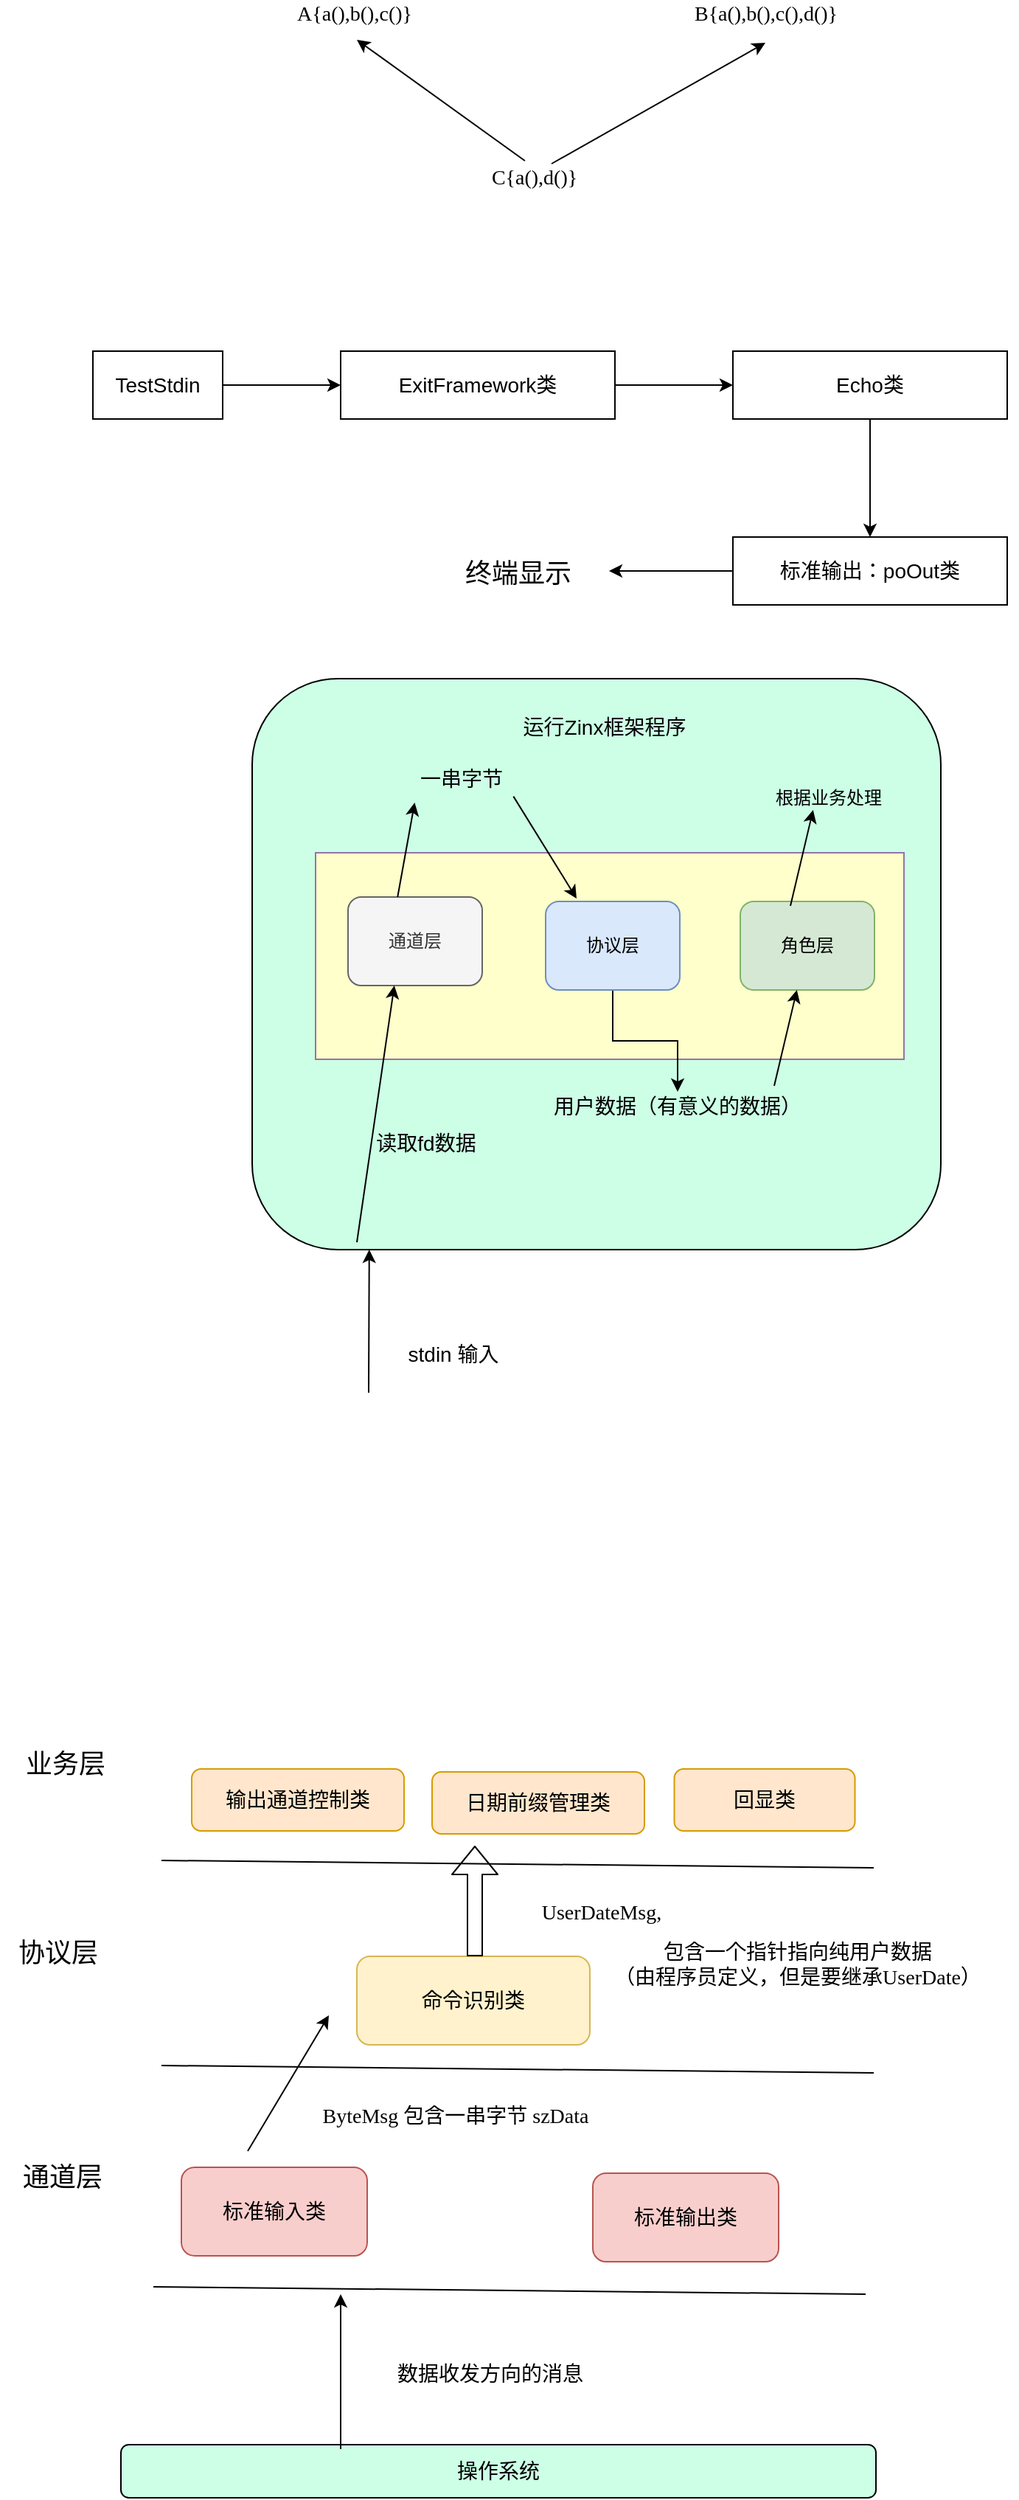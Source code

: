 <mxfile version="14.4.3" type="device" pages="5"><diagram id="G0HDEKc7y6YYA9dUjpb2" name="游戏服务器"><mxGraphModel dx="1586" dy="250" grid="0" gridSize="10" guides="1" tooltips="1" connect="1" arrows="1" fold="1" page="0" pageScale="1" pageWidth="827" pageHeight="1169" math="0" shadow="0"><root><mxCell id="SYnZDB8NlP4Hq0MGxV9v-0"/><mxCell id="SYnZDB8NlP4Hq0MGxV9v-1" parent="SYnZDB8NlP4Hq0MGxV9v-0"/><mxCell id="J6BXdz_RDwuRbcPmt8Au-0" value="&lt;font face=&quot;Verdana&quot; style=&quot;font-size: 14px&quot;&gt;A{a(),b(),c()}&lt;/font&gt;" style="text;html=1;align=center;verticalAlign=middle;resizable=0;points=[];autosize=1;" parent="SYnZDB8NlP4Hq0MGxV9v-1" vertex="1"><mxGeometry x="-54" y="713" width="110" height="19" as="geometry"/></mxCell><mxCell id="J6BXdz_RDwuRbcPmt8Au-1" value="&lt;font face=&quot;Verdana&quot; style=&quot;font-size: 14px&quot;&gt;B{a(),b(),c(),d()}&lt;/font&gt;" style="text;html=1;align=center;verticalAlign=middle;resizable=0;points=[];autosize=1;" parent="SYnZDB8NlP4Hq0MGxV9v-1" vertex="1"><mxGeometry x="211" y="713" width="137" height="19" as="geometry"/></mxCell><mxCell id="J6BXdz_RDwuRbcPmt8Au-2" value="&lt;font face=&quot;Verdana&quot; style=&quot;font-size: 14px&quot;&gt;C{a(),d()}&lt;/font&gt;" style="text;html=1;align=center;verticalAlign=middle;resizable=0;points=[];autosize=1;" parent="SYnZDB8NlP4Hq0MGxV9v-1" vertex="1"><mxGeometry x="80" y="824" width="85" height="19" as="geometry"/></mxCell><mxCell id="J6BXdz_RDwuRbcPmt8Au-3" value="" style="endArrow=classic;html=1;exitX=0.435;exitY=-0.105;exitDx=0;exitDy=0;exitPerimeter=0;" parent="SYnZDB8NlP4Hq0MGxV9v-1" source="J6BXdz_RDwuRbcPmt8Au-2" edge="1"><mxGeometry width="50" height="50" relative="1" as="geometry"><mxPoint x="-47" y="790" as="sourcePoint"/><mxPoint x="3" y="740" as="targetPoint"/></mxGeometry></mxCell><mxCell id="J6BXdz_RDwuRbcPmt8Au-4" value="" style="endArrow=classic;html=1;" parent="SYnZDB8NlP4Hq0MGxV9v-1" edge="1"><mxGeometry width="50" height="50" relative="1" as="geometry"><mxPoint x="135" y="824" as="sourcePoint"/><mxPoint x="280" y="742" as="targetPoint"/></mxGeometry></mxCell><mxCell id="VJqihzjcxLCPvGqoZA6R-2" value="" style="edgeStyle=orthogonalEdgeStyle;rounded=0;orthogonalLoop=1;jettySize=auto;html=1;" parent="SYnZDB8NlP4Hq0MGxV9v-1" source="VJqihzjcxLCPvGqoZA6R-0" target="VJqihzjcxLCPvGqoZA6R-1" edge="1"><mxGeometry relative="1" as="geometry"/></mxCell><mxCell id="VJqihzjcxLCPvGqoZA6R-0" value="&lt;font style=&quot;font-size: 14px&quot;&gt;TestStdin&lt;/font&gt;" style="rounded=0;whiteSpace=wrap;html=1;" parent="SYnZDB8NlP4Hq0MGxV9v-1" vertex="1"><mxGeometry x="-176" y="951" width="88" height="46" as="geometry"/></mxCell><mxCell id="VJqihzjcxLCPvGqoZA6R-6" value="" style="edgeStyle=orthogonalEdgeStyle;rounded=0;orthogonalLoop=1;jettySize=auto;html=1;" parent="SYnZDB8NlP4Hq0MGxV9v-1" source="VJqihzjcxLCPvGqoZA6R-1" target="VJqihzjcxLCPvGqoZA6R-5" edge="1"><mxGeometry relative="1" as="geometry"/></mxCell><mxCell id="VJqihzjcxLCPvGqoZA6R-1" value="&lt;font style=&quot;font-size: 14px&quot;&gt;ExitFramework类&lt;/font&gt;" style="rounded=0;whiteSpace=wrap;html=1;" parent="SYnZDB8NlP4Hq0MGxV9v-1" vertex="1"><mxGeometry x="-8" y="951" width="186" height="46" as="geometry"/></mxCell><mxCell id="VJqihzjcxLCPvGqoZA6R-8" value="" style="edgeStyle=orthogonalEdgeStyle;rounded=0;orthogonalLoop=1;jettySize=auto;html=1;" parent="SYnZDB8NlP4Hq0MGxV9v-1" source="VJqihzjcxLCPvGqoZA6R-5" target="VJqihzjcxLCPvGqoZA6R-7" edge="1"><mxGeometry relative="1" as="geometry"/></mxCell><mxCell id="VJqihzjcxLCPvGqoZA6R-5" value="&lt;font style=&quot;font-size: 14px&quot;&gt;Echo类&lt;/font&gt;" style="rounded=0;whiteSpace=wrap;html=1;" parent="SYnZDB8NlP4Hq0MGxV9v-1" vertex="1"><mxGeometry x="258" y="951" width="186" height="46" as="geometry"/></mxCell><mxCell id="VJqihzjcxLCPvGqoZA6R-10" value="" style="edgeStyle=orthogonalEdgeStyle;rounded=0;orthogonalLoop=1;jettySize=auto;html=1;" parent="SYnZDB8NlP4Hq0MGxV9v-1" source="VJqihzjcxLCPvGqoZA6R-7" edge="1"><mxGeometry relative="1" as="geometry"><mxPoint x="174" y="1100" as="targetPoint"/></mxGeometry></mxCell><mxCell id="VJqihzjcxLCPvGqoZA6R-7" value="&lt;font style=&quot;font-size: 14px&quot;&gt;标准输出：poOut类&lt;/font&gt;" style="rounded=0;whiteSpace=wrap;html=1;" parent="SYnZDB8NlP4Hq0MGxV9v-1" vertex="1"><mxGeometry x="258" y="1077" width="186" height="46" as="geometry"/></mxCell><mxCell id="VJqihzjcxLCPvGqoZA6R-11" value="&lt;font style=&quot;font-size: 18px&quot; face=&quot;Garamond&quot;&gt;终端显示&lt;/font&gt;" style="text;html=1;align=center;verticalAlign=middle;resizable=0;points=[];autosize=1;" parent="SYnZDB8NlP4Hq0MGxV9v-1" vertex="1"><mxGeometry x="71" y="1093" width="82" height="18" as="geometry"/></mxCell><mxCell id="VJqihzjcxLCPvGqoZA6R-13" value="" style="rounded=1;whiteSpace=wrap;html=1;fillColor=#CCFFE6;" parent="SYnZDB8NlP4Hq0MGxV9v-1" vertex="1"><mxGeometry x="-68" y="1173" width="467" height="387" as="geometry"/></mxCell><mxCell id="VJqihzjcxLCPvGqoZA6R-15" value="" style="rounded=0;whiteSpace=wrap;html=1;strokeColor=#9673a6;fillColor=#FFFFCC;" parent="SYnZDB8NlP4Hq0MGxV9v-1" vertex="1"><mxGeometry x="-25" y="1291" width="399" height="140" as="geometry"/></mxCell><mxCell id="VJqihzjcxLCPvGqoZA6R-16" value="通道层" style="rounded=1;whiteSpace=wrap;html=1;fillColor=#f5f5f5;strokeColor=#666666;fontColor=#333333;" parent="SYnZDB8NlP4Hq0MGxV9v-1" vertex="1"><mxGeometry x="-3" y="1321" width="91" height="60" as="geometry"/></mxCell><mxCell id="VJqihzjcxLCPvGqoZA6R-33" value="" style="edgeStyle=orthogonalEdgeStyle;rounded=0;orthogonalLoop=1;jettySize=auto;html=1;" parent="SYnZDB8NlP4Hq0MGxV9v-1" source="VJqihzjcxLCPvGqoZA6R-17" target="VJqihzjcxLCPvGqoZA6R-32" edge="1"><mxGeometry relative="1" as="geometry"/></mxCell><mxCell id="VJqihzjcxLCPvGqoZA6R-17" value="协议层" style="rounded=1;whiteSpace=wrap;html=1;fillColor=#dae8fc;strokeColor=#6c8ebf;" parent="SYnZDB8NlP4Hq0MGxV9v-1" vertex="1"><mxGeometry x="131" y="1324" width="91" height="60" as="geometry"/></mxCell><mxCell id="VJqihzjcxLCPvGqoZA6R-18" value="角色层" style="rounded=1;whiteSpace=wrap;html=1;fillColor=#d5e8d4;strokeColor=#82b366;" parent="SYnZDB8NlP4Hq0MGxV9v-1" vertex="1"><mxGeometry x="263" y="1324" width="91" height="60" as="geometry"/></mxCell><mxCell id="VJqihzjcxLCPvGqoZA6R-19" value="&lt;font style=&quot;font-size: 14px&quot;&gt;运行Zinx框架程序&lt;/font&gt;" style="text;html=1;strokeColor=none;fillColor=none;align=center;verticalAlign=middle;whiteSpace=wrap;rounded=0;" parent="SYnZDB8NlP4Hq0MGxV9v-1" vertex="1"><mxGeometry x="92" y="1196" width="158" height="20" as="geometry"/></mxCell><mxCell id="VJqihzjcxLCPvGqoZA6R-21" value="" style="endArrow=classic;html=1;entryX=0.17;entryY=1;entryDx=0;entryDy=0;entryPerimeter=0;" parent="SYnZDB8NlP4Hq0MGxV9v-1" target="VJqihzjcxLCPvGqoZA6R-13" edge="1"><mxGeometry width="50" height="50" relative="1" as="geometry"><mxPoint x="11" y="1657" as="sourcePoint"/><mxPoint x="88" y="1699" as="targetPoint"/></mxGeometry></mxCell><mxCell id="VJqihzjcxLCPvGqoZA6R-23" value="&lt;font style=&quot;font-size: 14px&quot;&gt;stdin 输入&lt;/font&gt;" style="text;html=1;strokeColor=none;fillColor=none;align=center;verticalAlign=middle;whiteSpace=wrap;rounded=0;" parent="SYnZDB8NlP4Hq0MGxV9v-1" vertex="1"><mxGeometry x="29" y="1621" width="79" height="20" as="geometry"/></mxCell><mxCell id="VJqihzjcxLCPvGqoZA6R-25" value="" style="endArrow=classic;html=1;entryX=0.17;entryY=1;entryDx=0;entryDy=0;entryPerimeter=0;" parent="SYnZDB8NlP4Hq0MGxV9v-1" edge="1"><mxGeometry width="50" height="50" relative="1" as="geometry"><mxPoint x="3" y="1555" as="sourcePoint"/><mxPoint x="28.39" y="1381" as="targetPoint"/></mxGeometry></mxCell><mxCell id="VJqihzjcxLCPvGqoZA6R-27" value="&lt;font style=&quot;font-size: 14px&quot;&gt;读取fd数据&lt;/font&gt;" style="text;html=1;strokeColor=none;fillColor=none;align=center;verticalAlign=middle;whiteSpace=wrap;rounded=0;" parent="SYnZDB8NlP4Hq0MGxV9v-1" vertex="1"><mxGeometry x="-29" y="1478" width="158" height="20" as="geometry"/></mxCell><mxCell id="VJqihzjcxLCPvGqoZA6R-28" value="" style="endArrow=classic;html=1;entryX=0.236;entryY=0.217;entryDx=0;entryDy=0;entryPerimeter=0;" parent="SYnZDB8NlP4Hq0MGxV9v-1" target="VJqihzjcxLCPvGqoZA6R-13" edge="1"><mxGeometry width="50" height="50" relative="1" as="geometry"><mxPoint x="30.61" y="1321" as="sourcePoint"/><mxPoint x="56.0" y="1147" as="targetPoint"/></mxGeometry></mxCell><mxCell id="VJqihzjcxLCPvGqoZA6R-29" value="&lt;font style=&quot;font-size: 14px&quot;&gt;一串字节&lt;/font&gt;" style="text;html=1;strokeColor=none;fillColor=none;align=center;verticalAlign=middle;whiteSpace=wrap;rounded=0;" parent="SYnZDB8NlP4Hq0MGxV9v-1" vertex="1"><mxGeometry x="26" y="1231" width="95.5" height="20" as="geometry"/></mxCell><mxCell id="VJqihzjcxLCPvGqoZA6R-30" value="" style="endArrow=classic;html=1;exitX=0.871;exitY=1.09;exitDx=0;exitDy=0;exitPerimeter=0;" parent="SYnZDB8NlP4Hq0MGxV9v-1" source="VJqihzjcxLCPvGqoZA6R-29" edge="1"><mxGeometry width="50" height="50" relative="1" as="geometry"><mxPoint x="163" y="1474" as="sourcePoint"/><mxPoint x="152" y="1322" as="targetPoint"/></mxGeometry></mxCell><mxCell id="VJqihzjcxLCPvGqoZA6R-32" value="&lt;font style=&quot;font-size: 14px&quot;&gt;用户数据（有意义的数据）&lt;/font&gt;" style="text;html=1;strokeColor=none;fillColor=none;align=center;verticalAlign=middle;whiteSpace=wrap;rounded=0;" parent="SYnZDB8NlP4Hq0MGxV9v-1" vertex="1"><mxGeometry x="115" y="1453" width="211" height="20" as="geometry"/></mxCell><mxCell id="VJqihzjcxLCPvGqoZA6R-35" value="" style="endArrow=classic;html=1;" parent="SYnZDB8NlP4Hq0MGxV9v-1" target="VJqihzjcxLCPvGqoZA6R-18" edge="1"><mxGeometry width="50" height="50" relative="1" as="geometry"><mxPoint x="286" y="1449" as="sourcePoint"/><mxPoint x="336" y="1399" as="targetPoint"/></mxGeometry></mxCell><mxCell id="VJqihzjcxLCPvGqoZA6R-36" value="根据业务处理" style="text;html=1;strokeColor=none;fillColor=none;align=center;verticalAlign=middle;whiteSpace=wrap;rounded=0;" parent="SYnZDB8NlP4Hq0MGxV9v-1" vertex="1"><mxGeometry x="283" y="1244" width="79.5" height="20" as="geometry"/></mxCell><mxCell id="VJqihzjcxLCPvGqoZA6R-37" value="" style="endArrow=classic;html=1;" parent="SYnZDB8NlP4Hq0MGxV9v-1" edge="1"><mxGeometry width="50" height="50" relative="1" as="geometry"><mxPoint x="297" y="1327" as="sourcePoint"/><mxPoint x="312.395" y="1262" as="targetPoint"/></mxGeometry></mxCell><mxCell id="VJqihzjcxLCPvGqoZA6R-39" value="" style="endArrow=none;html=1;" parent="SYnZDB8NlP4Hq0MGxV9v-1" edge="1"><mxGeometry width="50" height="50" relative="1" as="geometry"><mxPoint x="-129.5" y="1974" as="sourcePoint"/><mxPoint x="353.5" y="1979" as="targetPoint"/></mxGeometry></mxCell><mxCell id="VJqihzjcxLCPvGqoZA6R-41" value="" style="endArrow=none;html=1;" parent="SYnZDB8NlP4Hq0MGxV9v-1" edge="1"><mxGeometry width="50" height="50" relative="1" as="geometry"><mxPoint x="-129.5" y="2113" as="sourcePoint"/><mxPoint x="353.5" y="2118" as="targetPoint"/></mxGeometry></mxCell><mxCell id="VJqihzjcxLCPvGqoZA6R-42" value="" style="endArrow=none;html=1;" parent="SYnZDB8NlP4Hq0MGxV9v-1" edge="1"><mxGeometry width="50" height="50" relative="1" as="geometry"><mxPoint x="-135" y="2263" as="sourcePoint"/><mxPoint x="348" y="2268" as="targetPoint"/></mxGeometry></mxCell><mxCell id="VJqihzjcxLCPvGqoZA6R-44" value="&lt;font style=&quot;font-size: 18px&quot; face=&quot;Garamond&quot;&gt;通道层&lt;/font&gt;" style="text;html=1;strokeColor=none;fillColor=none;align=center;verticalAlign=middle;whiteSpace=wrap;rounded=0;" parent="SYnZDB8NlP4Hq0MGxV9v-1" vertex="1"><mxGeometry x="-236" y="2179" width="79" height="20" as="geometry"/></mxCell><mxCell id="VJqihzjcxLCPvGqoZA6R-45" value="&lt;font face=&quot;Comic Sans MS&quot;&gt;&lt;span style=&quot;font-size: 18px&quot;&gt;协议层&lt;/span&gt;&lt;/font&gt;" style="text;html=1;strokeColor=none;fillColor=none;align=center;verticalAlign=middle;whiteSpace=wrap;rounded=0;" parent="SYnZDB8NlP4Hq0MGxV9v-1" vertex="1"><mxGeometry x="-239" y="2027" width="79" height="20" as="geometry"/></mxCell><mxCell id="VJqihzjcxLCPvGqoZA6R-46" value="&lt;font face=&quot;Comic Sans MS&quot;&gt;&lt;span style=&quot;font-size: 18px&quot;&gt;业务层&lt;/span&gt;&lt;/font&gt;" style="text;html=1;strokeColor=none;fillColor=none;align=center;verticalAlign=middle;whiteSpace=wrap;rounded=0;" parent="SYnZDB8NlP4Hq0MGxV9v-1" vertex="1"><mxGeometry x="-234" y="1899" width="79" height="20" as="geometry"/></mxCell><mxCell id="VJqihzjcxLCPvGqoZA6R-47" value="&lt;font style=&quot;font-size: 14px&quot;&gt;操作系统&lt;/font&gt;" style="rounded=1;whiteSpace=wrap;html=1;fillColor=#CCFFE6;" parent="SYnZDB8NlP4Hq0MGxV9v-1" vertex="1"><mxGeometry x="-157" y="2370" width="512" height="36" as="geometry"/></mxCell><mxCell id="VJqihzjcxLCPvGqoZA6R-48" value="" style="endArrow=classic;html=1;" parent="SYnZDB8NlP4Hq0MGxV9v-1" edge="1"><mxGeometry width="50" height="50" relative="1" as="geometry"><mxPoint x="-8" y="2373" as="sourcePoint"/><mxPoint x="-8" y="2268" as="targetPoint"/></mxGeometry></mxCell><mxCell id="VJqihzjcxLCPvGqoZA6R-49" value="&lt;font style=&quot;font-size: 14px&quot;&gt;数据收发方向的消息&lt;/font&gt;" style="text;html=1;strokeColor=none;fillColor=none;align=center;verticalAlign=middle;whiteSpace=wrap;rounded=0;" parent="SYnZDB8NlP4Hq0MGxV9v-1" vertex="1"><mxGeometry x="9" y="2312" width="169" height="20" as="geometry"/></mxCell><mxCell id="VJqihzjcxLCPvGqoZA6R-50" value="&lt;font style=&quot;font-size: 14px&quot;&gt;标准输入类&lt;/font&gt;" style="rounded=1;whiteSpace=wrap;html=1;fillColor=#f8cecc;strokeColor=#b85450;" parent="SYnZDB8NlP4Hq0MGxV9v-1" vertex="1"><mxGeometry x="-116" y="2182" width="126" height="60" as="geometry"/></mxCell><mxCell id="VJqihzjcxLCPvGqoZA6R-51" value="&lt;font style=&quot;font-size: 14px&quot;&gt;标准输出类&lt;/font&gt;" style="rounded=1;whiteSpace=wrap;html=1;fillColor=#f8cecc;strokeColor=#b85450;" parent="SYnZDB8NlP4Hq0MGxV9v-1" vertex="1"><mxGeometry x="163" y="2186" width="126" height="60" as="geometry"/></mxCell><mxCell id="VJqihzjcxLCPvGqoZA6R-52" value="&lt;font style=&quot;font-size: 14px&quot;&gt;命令识别类&lt;/font&gt;" style="rounded=1;whiteSpace=wrap;html=1;fillColor=#fff2cc;strokeColor=#d6b656;" parent="SYnZDB8NlP4Hq0MGxV9v-1" vertex="1"><mxGeometry x="3" y="2039" width="158" height="60" as="geometry"/></mxCell><mxCell id="VJqihzjcxLCPvGqoZA6R-53" value="&lt;span style=&quot;font-size: 14px&quot;&gt;输出通道控制类&lt;/span&gt;" style="rounded=1;whiteSpace=wrap;html=1;fillColor=#ffe6cc;strokeColor=#d79b00;" parent="SYnZDB8NlP4Hq0MGxV9v-1" vertex="1"><mxGeometry x="-109" y="1912" width="144" height="42" as="geometry"/></mxCell><mxCell id="VJqihzjcxLCPvGqoZA6R-56" value="&lt;span style=&quot;font-size: 14px&quot;&gt;日期前缀管理类&lt;/span&gt;" style="rounded=1;whiteSpace=wrap;html=1;fillColor=#ffe6cc;strokeColor=#d79b00;" parent="SYnZDB8NlP4Hq0MGxV9v-1" vertex="1"><mxGeometry x="54" y="1914" width="144" height="42" as="geometry"/></mxCell><mxCell id="VJqihzjcxLCPvGqoZA6R-57" value="&lt;span style=&quot;font-size: 14px&quot;&gt;回显类&lt;/span&gt;" style="rounded=1;whiteSpace=wrap;html=1;fillColor=#ffe6cc;strokeColor=#d79b00;" parent="SYnZDB8NlP4Hq0MGxV9v-1" vertex="1"><mxGeometry x="218.25" y="1912" width="122.5" height="42" as="geometry"/></mxCell><mxCell id="VJqihzjcxLCPvGqoZA6R-58" value="" style="shape=flexArrow;endArrow=classic;html=1;" parent="SYnZDB8NlP4Hq0MGxV9v-1" edge="1"><mxGeometry width="50" height="50" relative="1" as="geometry"><mxPoint x="83" y="2039" as="sourcePoint"/><mxPoint x="83" y="1964" as="targetPoint"/></mxGeometry></mxCell><mxCell id="VJqihzjcxLCPvGqoZA6R-59" value="" style="endArrow=classic;html=1;" parent="SYnZDB8NlP4Hq0MGxV9v-1" edge="1"><mxGeometry width="50" height="50" relative="1" as="geometry"><mxPoint x="-71" y="2171" as="sourcePoint"/><mxPoint x="-16" y="2079" as="targetPoint"/></mxGeometry></mxCell><mxCell id="VJqihzjcxLCPvGqoZA6R-60" value="&lt;font style=&quot;font-size: 14px&quot; face=&quot;Comic Sans MS&quot;&gt;ByteMsg 包含一串字节 szData&lt;/font&gt;" style="text;html=1;strokeColor=none;fillColor=none;align=center;verticalAlign=middle;whiteSpace=wrap;rounded=0;" parent="SYnZDB8NlP4Hq0MGxV9v-1" vertex="1"><mxGeometry x="-29" y="2138" width="198" height="20" as="geometry"/></mxCell><mxCell id="VJqihzjcxLCPvGqoZA6R-62" value="&lt;font style=&quot;font-size: 14px&quot; face=&quot;Comic Sans MS&quot;&gt;UserDateMsg,&lt;/font&gt;" style="text;html=1;strokeColor=none;fillColor=none;align=center;verticalAlign=middle;whiteSpace=wrap;rounded=0;" parent="SYnZDB8NlP4Hq0MGxV9v-1" vertex="1"><mxGeometry x="108" y="2000" width="122" height="20" as="geometry"/></mxCell><mxCell id="VJqihzjcxLCPvGqoZA6R-63" value="&lt;font style=&quot;font-size: 14px&quot; face=&quot;Comic Sans MS&quot;&gt;包含一个指针指向纯用户数据&lt;br&gt;（由程序员定义，但是要继承UserDate）&lt;/font&gt;" style="text;html=1;strokeColor=none;fillColor=none;align=center;verticalAlign=middle;whiteSpace=wrap;rounded=0;" parent="SYnZDB8NlP4Hq0MGxV9v-1" vertex="1"><mxGeometry x="153" y="2032" width="298" height="26" as="geometry"/></mxCell></root></mxGraphModel></diagram><diagram id="7SRgeZ5W3QXXnTyH1pYi" name="爬虫项目"><mxGraphModel dx="1346" dy="650" grid="0" gridSize="10" guides="1" tooltips="1" connect="1" arrows="1" fold="1" page="0" pageScale="1" pageWidth="827" pageHeight="1169" math="0" shadow="0"><root><mxCell id="-O-IUgtZanLgUZhPx-iQ-0"/><mxCell id="-O-IUgtZanLgUZhPx-iQ-1" parent="-O-IUgtZanLgUZhPx-iQ-0"/><mxCell id="b3Nmd0r6IYcszEQZhl1h-0" value="" style="rounded=0;whiteSpace=wrap;html=1;" parent="-O-IUgtZanLgUZhPx-iQ-1" vertex="1"><mxGeometry x="119" y="540" width="590" height="296" as="geometry"/></mxCell><mxCell id="b3Nmd0r6IYcszEQZhl1h-1" value="&lt;font style=&quot;font-size: 18px&quot;&gt;控制器&lt;/font&gt;" style="text;html=1;strokeColor=none;fillColor=none;align=center;verticalAlign=middle;whiteSpace=wrap;rounded=0;" parent="-O-IUgtZanLgUZhPx-iQ-1" vertex="1"><mxGeometry x="140" y="575" width="80" height="20" as="geometry"/></mxCell><mxCell id="b3Nmd0r6IYcszEQZhl1h-2" value="&lt;font style=&quot;font-size: 14px&quot;&gt;配置文件&lt;/font&gt;" style="shape=cube;whiteSpace=wrap;html=1;boundedLbl=1;backgroundOutline=1;darkOpacity=0.05;darkOpacity2=0.1;size=11;fillColor=#e1d5e7;strokeColor=#9673a6;" parent="-O-IUgtZanLgUZhPx-iQ-1" vertex="1"><mxGeometry x="323" y="365" width="158" height="67" as="geometry"/></mxCell><mxCell id="b3Nmd0r6IYcszEQZhl1h-3" value="&lt;font style=&quot;font-size: 14px&quot;&gt;控制其他模块的指令&lt;/font&gt;" style="shape=cube;whiteSpace=wrap;html=1;boundedLbl=1;backgroundOutline=1;darkOpacity=0.05;darkOpacity2=0.1;size=11;fillColor=#f8cecc;strokeColor=#b85450;" parent="-O-IUgtZanLgUZhPx-iQ-1" vertex="1"><mxGeometry x="326" y="954" width="158" height="67" as="geometry"/></mxCell><mxCell id="b3Nmd0r6IYcszEQZhl1h-4" value="&lt;font style=&quot;font-size: 14px&quot;&gt;输&lt;br&gt;出&lt;/font&gt;" style="html=1;shadow=0;dashed=0;align=center;verticalAlign=middle;shape=mxgraph.arrows2.arrow;dy=0.6;dx=40;direction=south;notch=0;fillColor=#f5f5f5;strokeColor=#666666;fontColor=#333333;" parent="-O-IUgtZanLgUZhPx-iQ-1" vertex="1"><mxGeometry x="367" y="847" width="70" height="100" as="geometry"/></mxCell><mxCell id="b3Nmd0r6IYcszEQZhl1h-5" value="&lt;span style=&quot;font-size: 14px&quot;&gt;输&lt;br&gt;入&lt;/span&gt;" style="html=1;shadow=0;dashed=0;align=center;verticalAlign=middle;shape=mxgraph.arrows2.arrow;dy=0.6;dx=40;direction=south;notch=0;fillColor=#f5f5f5;strokeColor=#666666;fontColor=#333333;" parent="-O-IUgtZanLgUZhPx-iQ-1" vertex="1"><mxGeometry x="367" y="438" width="70" height="100" as="geometry"/></mxCell><mxCell id="b3Nmd0r6IYcszEQZhl1h-6" value="&lt;font style=&quot;font-size: 14px&quot;&gt;配置文件处理模块&lt;/font&gt;" style="rounded=1;whiteSpace=wrap;html=1;fillColor=#fff2cc;strokeColor=#d6b656;" parent="-O-IUgtZanLgUZhPx-iQ-1" vertex="1"><mxGeometry x="168" y="615" width="144" height="63" as="geometry"/></mxCell><mxCell id="b3Nmd0r6IYcszEQZhl1h-7" value="&lt;font style=&quot;font-size: 14px&quot;&gt;URL 维护模块&lt;/font&gt;" style="rounded=1;whiteSpace=wrap;html=1;fillColor=#d5e8d4;strokeColor=#82b366;" parent="-O-IUgtZanLgUZhPx-iQ-1" vertex="1"><mxGeometry x="441" y="610" width="144" height="63" as="geometry"/></mxCell><mxCell id="b3Nmd0r6IYcszEQZhl1h-8" value="&lt;font style=&quot;font-size: 14px&quot;&gt;任务调度模块&lt;/font&gt;" style="rounded=1;whiteSpace=wrap;html=1;fillColor=#ffe6cc;strokeColor=#d79b00;" parent="-O-IUgtZanLgUZhPx-iQ-1" vertex="1"><mxGeometry x="166" y="728" width="144" height="63" as="geometry"/></mxCell><mxCell id="b3Nmd0r6IYcszEQZhl1h-9" value="&lt;font style=&quot;font-size: 14px&quot;&gt;URL 列表&lt;/font&gt;" style="rounded=1;whiteSpace=wrap;html=1;strokeColor=#82b366;dashed=1;fillColor=#CCFFFF;strokeWidth=3;" parent="-O-IUgtZanLgUZhPx-iQ-1" vertex="1"><mxGeometry x="445" y="719" width="184" height="87" as="geometry"/></mxCell><mxCell id="b3Nmd0r6IYcszEQZhl1h-10" value="&lt;font&gt;&lt;font style=&quot;font-size: 18px&quot;&gt;URL列表&lt;br&gt;（种子或者下级 url）&lt;/font&gt;&lt;br&gt;&lt;/font&gt;" style="shape=cube;whiteSpace=wrap;html=1;boundedLbl=1;backgroundOutline=1;darkOpacity=0.05;darkOpacity2=0.1;size=11;fillColor=#ffe6cc;strokeColor=#d79b00;" parent="-O-IUgtZanLgUZhPx-iQ-1" vertex="1"><mxGeometry x="-180" y="1337" width="158" height="128" as="geometry"/></mxCell><mxCell id="b3Nmd0r6IYcszEQZhl1h-11" value="&lt;font&gt;&lt;font style=&quot;font-size: 18px&quot;&gt;URL 维护模块&lt;br&gt;&lt;/font&gt;&lt;font style=&quot;font-size: 18px&quot;&gt;（算法）&lt;/font&gt;&lt;br&gt;&lt;/font&gt;" style="shape=cube;whiteSpace=wrap;html=1;boundedLbl=1;backgroundOutline=1;darkOpacity=0.05;darkOpacity2=0.1;size=11;fillColor=#d5e8d4;strokeColor=#82b366;" parent="-O-IUgtZanLgUZhPx-iQ-1" vertex="1"><mxGeometry x="101" y="1344" width="158" height="128" as="geometry"/></mxCell><mxCell id="b3Nmd0r6IYcszEQZhl1h-12" value="" style="rounded=1;whiteSpace=wrap;html=1;strokeWidth=1;fillColor=#f5f5f5;strokeColor=#666666;fontColor=#333333;" parent="-O-IUgtZanLgUZhPx-iQ-1" vertex="1"><mxGeometry x="375" y="1227" width="282" height="324" as="geometry"/></mxCell><mxCell id="b3Nmd0r6IYcszEQZhl1h-13" value="&lt;font style=&quot;font-size: 14px&quot;&gt;URL库&lt;br&gt;（所有的URL列表)&lt;/font&gt;" style="shape=process;whiteSpace=wrap;html=1;backgroundOutline=1;strokeWidth=1;fillColor=#f8cecc;strokeColor=#b85450;" parent="-O-IUgtZanLgUZhPx-iQ-1" vertex="1"><mxGeometry x="430" y="1253" width="188" height="60" as="geometry"/></mxCell><mxCell id="b3Nmd0r6IYcszEQZhl1h-14" value="&lt;font style=&quot;font-size: 14px&quot;&gt;URL处理队列&lt;br&gt;queue&lt;/font&gt;" style="shape=process;whiteSpace=wrap;html=1;backgroundOutline=1;strokeWidth=1;fillColor=#CCCCFF;" parent="-O-IUgtZanLgUZhPx-iQ-1" vertex="1"><mxGeometry x="430" y="1350" width="193" height="60" as="geometry"/></mxCell><mxCell id="b3Nmd0r6IYcszEQZhl1h-15" value="&lt;font style=&quot;font-size: 18px&quot;&gt;数据结构&lt;/font&gt;" style="text;html=1;strokeColor=none;fillColor=none;align=center;verticalAlign=middle;whiteSpace=wrap;rounded=0;" parent="-O-IUgtZanLgUZhPx-iQ-1" vertex="1"><mxGeometry x="441.5" y="1511" width="149" height="20" as="geometry"/></mxCell><mxCell id="b3Nmd0r6IYcszEQZhl1h-16" value="输出" style="html=1;shadow=0;dashed=0;align=center;verticalAlign=middle;shape=mxgraph.arrows2.arrow;dy=0.6;dx=40;notch=0;strokeWidth=1;fillColor=#fff2cc;strokeColor=#d6b656;" parent="-O-IUgtZanLgUZhPx-iQ-1" vertex="1"><mxGeometry x="267" y="1381" width="100" height="70" as="geometry"/></mxCell><mxCell id="b3Nmd0r6IYcszEQZhl1h-17" value="输入" style="html=1;shadow=0;dashed=0;align=center;verticalAlign=middle;shape=mxgraph.arrows2.arrow;dy=0.6;dx=40;notch=0;strokeWidth=1;fillColor=#fff2cc;strokeColor=#d6b656;" parent="-O-IUgtZanLgUZhPx-iQ-1" vertex="1"><mxGeometry x="-7" y="1373" width="100" height="70" as="geometry"/></mxCell><mxCell id="b3Nmd0r6IYcszEQZhl1h-18" value="&lt;span style=&quot;font-size: 14px&quot;&gt;&lt;b&gt;URL 高速查找 map&lt;/b&gt;&lt;/span&gt;" style="shape=process;whiteSpace=wrap;html=1;backgroundOutline=1;strokeWidth=1;fillColor=#f0a30a;strokeColor=#BD7000;fontColor=#ffffff;" parent="-O-IUgtZanLgUZhPx-iQ-1" vertex="1"><mxGeometry x="430" y="1436" width="193" height="60" as="geometry"/></mxCell><mxCell id="i31qSOj2wSUHKFp-Ro55-7" value="&lt;font&gt;&lt;font color=&quot;#333333&quot; face=&quot;open sans, sans-serif&quot;&gt;&lt;span style=&quot;font-size: 14px&quot;&gt;下载器&lt;/span&gt;&lt;/font&gt;&lt;br&gt;&lt;/font&gt;" style="shape=cube;whiteSpace=wrap;html=1;boundedLbl=1;backgroundOutline=1;darkOpacity=0.05;darkOpacity2=0.1;size=11;fillColor=#ffe6cc;strokeColor=#d79b00;" vertex="1" parent="-O-IUgtZanLgUZhPx-iQ-1"><mxGeometry x="-48" y="1795" width="134" height="61" as="geometry"/></mxCell><mxCell id="i31qSOj2wSUHKFp-Ro55-10" value="" style="whiteSpace=wrap;html=1;shape=mxgraph.basic.cloud_callout" vertex="1" parent="-O-IUgtZanLgUZhPx-iQ-1"><mxGeometry x="-74" y="1988" width="164" height="83" as="geometry"/></mxCell><mxCell id="i31qSOj2wSUHKFp-Ro55-11" value="&lt;span style=&quot;font-size: 18px&quot;&gt;互联网&lt;/span&gt;" style="text;html=1;align=center;verticalAlign=middle;resizable=0;points=[];autosize=1;" vertex="1" parent="-O-IUgtZanLgUZhPx-iQ-1"><mxGeometry x="-16" y="2013" width="64" height="20" as="geometry"/></mxCell><mxCell id="i31qSOj2wSUHKFp-Ro55-12" value="" style="endArrow=classic;html=1;" edge="1" parent="-O-IUgtZanLgUZhPx-iQ-1" target="i31qSOj2wSUHKFp-Ro55-7"><mxGeometry width="50" height="50" relative="1" as="geometry"><mxPoint x="19" y="1986" as="sourcePoint"/><mxPoint x="68" y="1954" as="targetPoint"/></mxGeometry></mxCell><mxCell id="i31qSOj2wSUHKFp-Ro55-13" value="&lt;font style=&quot;font-size: 14px&quot;&gt;HTTP&lt;/font&gt;" style="text;html=1;align=center;verticalAlign=middle;resizable=0;points=[];autosize=1;" vertex="1" parent="-O-IUgtZanLgUZhPx-iQ-1"><mxGeometry x="24" y="1921" width="47" height="19" as="geometry"/></mxCell><mxCell id="i31qSOj2wSUHKFp-Ro55-14" value="" style="edgeStyle=elbowEdgeStyle;elbow=vertical;endArrow=classic;html=1;" edge="1" parent="-O-IUgtZanLgUZhPx-iQ-1"><mxGeometry width="50" height="50" relative="1" as="geometry"><mxPoint x="12" y="1795" as="sourcePoint"/><mxPoint x="-104" y="1661" as="targetPoint"/></mxGeometry></mxCell><mxCell id="i31qSOj2wSUHKFp-Ro55-15" value="&lt;font style=&quot;font-size: 14px&quot;&gt;页面&lt;/font&gt;" style="text;html=1;align=center;verticalAlign=middle;resizable=0;points=[];autosize=1;" vertex="1" parent="-O-IUgtZanLgUZhPx-iQ-1"><mxGeometry x="-98" y="1705" width="38" height="19" as="geometry"/></mxCell><mxCell id="i31qSOj2wSUHKFp-Ro55-17" value="&lt;font&gt;&lt;font color=&quot;#333333&quot; face=&quot;open sans, sans-serif&quot;&gt;&lt;span style=&quot;font-size: 14px&quot;&gt;页面处理器&lt;/span&gt;&lt;/font&gt;&lt;br&gt;&lt;/font&gt;" style="shape=cube;whiteSpace=wrap;html=1;boundedLbl=1;backgroundOutline=1;darkOpacity=0.05;darkOpacity2=0.1;size=11;fillColor=#fff2cc;strokeColor=#d6b656;" vertex="1" parent="-O-IUgtZanLgUZhPx-iQ-1"><mxGeometry x="-168" y="1599" width="134" height="61" as="geometry"/></mxCell><mxCell id="i31qSOj2wSUHKFp-Ro55-18" value="&lt;font&gt;&lt;font color=&quot;#333333&quot; face=&quot;open sans, sans-serif&quot;&gt;&lt;span style=&quot;font-size: 14px&quot;&gt;调度器&lt;/span&gt;&lt;/font&gt;&lt;br&gt;&lt;/font&gt;" style="shape=cube;whiteSpace=wrap;html=1;boundedLbl=1;backgroundOutline=1;darkOpacity=0.05;darkOpacity2=0.1;size=11;fillColor=#d5e8d4;strokeColor=#82b366;" vertex="1" parent="-O-IUgtZanLgUZhPx-iQ-1"><mxGeometry x="-385" y="1795" width="134" height="61" as="geometry"/></mxCell><mxCell id="i31qSOj2wSUHKFp-Ro55-19" value="" style="edgeStyle=segmentEdgeStyle;endArrow=classic;html=1;" edge="1" parent="-O-IUgtZanLgUZhPx-iQ-1" source="i31qSOj2wSUHKFp-Ro55-17"><mxGeometry width="50" height="50" relative="1" as="geometry"><mxPoint x="-270" y="1634" as="sourcePoint"/><mxPoint x="-327" y="1792" as="targetPoint"/><Array as="points"><mxPoint x="-327" y="1630"/></Array></mxGeometry></mxCell><mxCell id="i31qSOj2wSUHKFp-Ro55-20" value="" style="endArrow=classic;html=1;entryX=0;entryY=0.557;entryDx=0;entryDy=0;entryPerimeter=0;exitX=0;exitY=0;exitDx=134;exitDy=36;exitPerimeter=0;" edge="1" parent="-O-IUgtZanLgUZhPx-iQ-1" source="i31qSOj2wSUHKFp-Ro55-18" target="i31qSOj2wSUHKFp-Ro55-7"><mxGeometry width="50" height="50" relative="1" as="geometry"><mxPoint x="-242" y="1832" as="sourcePoint"/><mxPoint x="-192" y="1782" as="targetPoint"/></mxGeometry></mxCell><mxCell id="i31qSOj2wSUHKFp-Ro55-21" value="" style="endArrow=classic;html=1;exitX=0;exitY=0;exitDx=134;exitDy=36;exitPerimeter=0;" edge="1" parent="-O-IUgtZanLgUZhPx-iQ-1"><mxGeometry width="50" height="50" relative="1" as="geometry"><mxPoint x="-34" y="1630.51" as="sourcePoint"/><mxPoint x="59" y="1628" as="targetPoint"/></mxGeometry></mxCell><mxCell id="i31qSOj2wSUHKFp-Ro55-22" value="&lt;font color=&quot;#333333&quot; face=&quot;open sans, sans-serif&quot;&gt;&lt;span style=&quot;font-size: 14px&quot;&gt;持久化器&lt;/span&gt;&lt;/font&gt;" style="shape=cube;whiteSpace=wrap;html=1;boundedLbl=1;backgroundOutline=1;darkOpacity=0.05;darkOpacity2=0.1;size=11;fillColor=#f8cecc;strokeColor=#b85450;" vertex="1" parent="-O-IUgtZanLgUZhPx-iQ-1"><mxGeometry x="59" y="1599" width="134" height="61" as="geometry"/></mxCell><mxCell id="i31qSOj2wSUHKFp-Ro55-23" value="" style="shape=cylinder3;whiteSpace=wrap;html=1;boundedLbl=1;backgroundOutline=1;size=15;fillColor=#f5f5f5;strokeColor=#666666;fontColor=#333333;" vertex="1" parent="-O-IUgtZanLgUZhPx-iQ-1"><mxGeometry x="282" y="1588.5" width="127" height="82" as="geometry"/></mxCell><mxCell id="i31qSOj2wSUHKFp-Ro55-24" value="&lt;span style=&quot;font-size: 18px&quot;&gt;本地存储&lt;/span&gt;" style="text;html=1;align=center;verticalAlign=middle;resizable=0;points=[];autosize=1;" vertex="1" parent="-O-IUgtZanLgUZhPx-iQ-1"><mxGeometry x="303" y="1627" width="82" height="20" as="geometry"/></mxCell><mxCell id="i31qSOj2wSUHKFp-Ro55-25" value="" style="endArrow=classic;html=1;exitX=0;exitY=0;exitDx=134;exitDy=36;exitPerimeter=0;" edge="1" parent="-O-IUgtZanLgUZhPx-iQ-1"><mxGeometry width="50" height="50" relative="1" as="geometry"><mxPoint x="191.5" y="1633.0" as="sourcePoint"/><mxPoint x="284.5" y="1630.49" as="targetPoint"/></mxGeometry></mxCell></root></mxGraphModel></diagram><diagram id="VzX1eMgYoNZi2YwwpuIi" name="网络编程01"><mxGraphModel dx="1346" dy="650" grid="0" gridSize="10" guides="1" tooltips="1" connect="1" arrows="1" fold="1" page="0" pageScale="1" pageWidth="827" pageHeight="1169" background="none" math="0" shadow="0"><root><mxCell id="0"/><mxCell id="1" parent="0"/><mxCell id="I4xsmHbefocLwc3xkRga-3" value="" style="edgeStyle=orthogonalEdgeStyle;rounded=0;orthogonalLoop=1;jettySize=auto;html=1;" parent="1" source="I4xsmHbefocLwc3xkRga-1" target="I4xsmHbefocLwc3xkRga-2" edge="1"><mxGeometry relative="1" as="geometry"/></mxCell><mxCell id="I4xsmHbefocLwc3xkRga-1" value="&lt;font style=&quot;font-size: 14px&quot; face=&quot;Comic Sans MS&quot;&gt;输入URL&lt;/font&gt;" style="rounded=1;whiteSpace=wrap;html=1;fillColor=#fff2cc;strokeColor=#d6b656;" parent="1" vertex="1"><mxGeometry x="-108" y="171" width="120" height="60" as="geometry"/></mxCell><mxCell id="I4xsmHbefocLwc3xkRga-5" value="" style="edgeStyle=orthogonalEdgeStyle;rounded=0;orthogonalLoop=1;jettySize=auto;html=1;" parent="1" source="I4xsmHbefocLwc3xkRga-2" target="I4xsmHbefocLwc3xkRga-4" edge="1"><mxGeometry relative="1" as="geometry"/></mxCell><mxCell id="I4xsmHbefocLwc3xkRga-7" value="" style="edgeStyle=orthogonalEdgeStyle;rounded=0;orthogonalLoop=1;jettySize=auto;html=1;" parent="1" source="I4xsmHbefocLwc3xkRga-2" target="I4xsmHbefocLwc3xkRga-6" edge="1"><mxGeometry relative="1" as="geometry"/></mxCell><mxCell id="I4xsmHbefocLwc3xkRga-2" value="&lt;font style=&quot;font-size: 14px&quot; face=&quot;Comic Sans MS&quot;&gt;域名解析&lt;/font&gt;" style="whiteSpace=wrap;html=1;rounded=1;fillColor=#fff2cc;strokeColor=#d6b656;" parent="1" vertex="1"><mxGeometry x="92" y="171" width="120" height="60" as="geometry"/></mxCell><mxCell id="I4xsmHbefocLwc3xkRga-4" value="&lt;font face=&quot;Comic Sans MS&quot; style=&quot;font-size: 14px&quot;&gt;&lt;b&gt;URL --&amp;gt; IP&lt;/b&gt;&lt;/font&gt;" style="whiteSpace=wrap;html=1;rounded=1;fillColor=#f5f5f5;strokeColor=#666666;fontColor=#333333;" parent="1" vertex="1"><mxGeometry x="63" y="283" width="176" height="73" as="geometry"/></mxCell><mxCell id="I4xsmHbefocLwc3xkRga-11" value="" style="edgeStyle=orthogonalEdgeStyle;rounded=0;orthogonalLoop=1;jettySize=auto;html=1;" parent="1" source="I4xsmHbefocLwc3xkRga-6" target="I4xsmHbefocLwc3xkRga-8" edge="1"><mxGeometry relative="1" as="geometry"/></mxCell><mxCell id="I4xsmHbefocLwc3xkRga-6" value="&lt;font face=&quot;Comic Sans MS&quot; style=&quot;font-size: 14px&quot;&gt;建立TCP连接&lt;/font&gt;" style="whiteSpace=wrap;html=1;rounded=1;strokeColor=#d6b656;fillColor=#fff2cc;" parent="1" vertex="1"><mxGeometry x="292" y="171" width="120" height="60" as="geometry"/></mxCell><mxCell id="I4xsmHbefocLwc3xkRga-8" value="&lt;font face=&quot;Comic Sans MS&quot;&gt;&lt;span style=&quot;font-size: 14px&quot;&gt;客户端和服务端三次握手&lt;/span&gt;&lt;/font&gt;" style="whiteSpace=wrap;html=1;rounded=1;strokeColor=#6c8ebf;fillColor=#dae8fc;" parent="1" vertex="1"><mxGeometry x="297.5" y="55" width="109" height="58" as="geometry"/></mxCell><mxCell id="I4xsmHbefocLwc3xkRga-12" value="" style="whiteSpace=wrap;html=1;rounded=1;strokeColor=#d6b656;fillColor=#fff2cc;" parent="1" vertex="1"><mxGeometry x="498" y="103" width="367" height="166" as="geometry"/></mxCell><mxCell id="I4xsmHbefocLwc3xkRga-13" value="&lt;font face=&quot;Comic Sans MS&quot;&gt;&lt;span style=&quot;font-size: 14px&quot;&gt;客户端&lt;/span&gt;&lt;/font&gt;" style="whiteSpace=wrap;html=1;rounded=1;strokeColor=#6c8ebf;fillColor=#dae8fc;" parent="1" vertex="1"><mxGeometry x="521" y="164" width="109" height="58" as="geometry"/></mxCell><mxCell id="I4xsmHbefocLwc3xkRga-16" value="" style="edgeStyle=orthogonalEdgeStyle;rounded=0;orthogonalLoop=1;jettySize=auto;html=1;" parent="1" edge="1"><mxGeometry relative="1" as="geometry"><mxPoint x="416" y="200.5" as="sourcePoint"/><mxPoint x="496" y="200.5" as="targetPoint"/></mxGeometry></mxCell><mxCell id="I4xsmHbefocLwc3xkRga-17" value="&lt;font face=&quot;Comic Sans MS&quot;&gt;&lt;span style=&quot;font-size: 14px&quot;&gt;服务端&lt;/span&gt;&lt;/font&gt;" style="whiteSpace=wrap;html=1;rounded=1;strokeColor=#6c8ebf;fillColor=#dae8fc;" parent="1" vertex="1"><mxGeometry x="743" y="161" width="109" height="58" as="geometry"/></mxCell><mxCell id="I4xsmHbefocLwc3xkRga-19" value="" style="edgeStyle=orthogonalEdgeStyle;rounded=0;orthogonalLoop=1;jettySize=auto;html=1;entryX=0;entryY=0.5;entryDx=0;entryDy=0;" parent="1" target="I4xsmHbefocLwc3xkRga-17" edge="1"><mxGeometry relative="1" as="geometry"><mxPoint x="630" y="190" as="sourcePoint"/><mxPoint x="710" y="190" as="targetPoint"/></mxGeometry></mxCell><mxCell id="I4xsmHbefocLwc3xkRga-20" value="发送HTTP请求" style="text;html=1;align=center;verticalAlign=middle;resizable=0;points=[];autosize=1;" parent="1" vertex="1"><mxGeometry x="639" y="166" width="89" height="18" as="geometry"/></mxCell><mxCell id="I4xsmHbefocLwc3xkRga-23" value="" style="edgeStyle=orthogonalEdgeStyle;rounded=0;orthogonalLoop=1;jettySize=auto;html=1;exitX=0;exitY=0.75;exitDx=0;exitDy=0;" parent="1" source="I4xsmHbefocLwc3xkRga-17" edge="1"><mxGeometry relative="1" as="geometry"><mxPoint x="729" y="205" as="sourcePoint"/><mxPoint x="630" y="205" as="targetPoint"/></mxGeometry></mxCell><mxCell id="I4xsmHbefocLwc3xkRga-24" value="处理后返回响应" style="text;html=1;align=center;verticalAlign=middle;resizable=0;points=[];autosize=1;" parent="1" vertex="1"><mxGeometry x="640" y="206" width="94" height="18" as="geometry"/></mxCell><mxCell id="I4xsmHbefocLwc3xkRga-25" value="&lt;font style=&quot;font-size: 14px&quot; face=&quot;Comic Sans MS&quot;&gt;建立HTTP连接&lt;/font&gt;" style="text;html=1;align=center;verticalAlign=middle;resizable=0;points=[];autosize=1;" parent="1" vertex="1"><mxGeometry x="527" y="123" width="103" height="19" as="geometry"/></mxCell><mxCell id="I4xsmHbefocLwc3xkRga-26" value="" style="edgeStyle=orthogonalEdgeStyle;rounded=0;orthogonalLoop=1;jettySize=auto;html=1;" parent="1" edge="1"><mxGeometry relative="1" as="geometry"><mxPoint x="865" y="195" as="sourcePoint"/><mxPoint x="945" y="195" as="targetPoint"/><Array as="points"><mxPoint x="900" y="195"/><mxPoint x="900" y="195"/></Array></mxGeometry></mxCell><mxCell id="I4xsmHbefocLwc3xkRga-27" value="&lt;font face=&quot;Comic Sans MS&quot;&gt;&lt;span style=&quot;font-size: 14px&quot;&gt;客户端渲染展示给用户&lt;/span&gt;&lt;/font&gt;" style="whiteSpace=wrap;html=1;rounded=1;strokeColor=#d6b656;fillColor=#fff2cc;" parent="1" vertex="1"><mxGeometry x="944" y="160" width="84" height="60" as="geometry"/></mxCell><mxCell id="I4xsmHbefocLwc3xkRga-28" value="&lt;font style=&quot;font-size: 14px&quot;&gt;DNS协议&lt;/font&gt;" style="text;html=1;align=center;verticalAlign=middle;resizable=0;points=[];autosize=1;" parent="1" vertex="1"><mxGeometry x="64" y="287" width="68" height="19" as="geometry"/></mxCell></root></mxGraphModel></diagram><diagram id="hEZm0bpyJTaI1sdgAsmw" name="Cpp"><mxGraphModel dx="1751" dy="1329" grid="0" gridSize="10" guides="1" tooltips="1" connect="1" arrows="1" fold="1" page="0" pageScale="1" pageWidth="827" pageHeight="1169" math="0" shadow="0"><root><mxCell id="63zzgYvtXaTwquaqyIs5-0"/><mxCell id="63zzgYvtXaTwquaqyIs5-1" parent="63zzgYvtXaTwquaqyIs5-0"/><mxCell id="6icJJ9Eak0HgxJZXEiUG-0" value="" style="rounded=0;whiteSpace=wrap;html=1;fillColor=#f5f5f5;strokeColor=#666666;fontColor=#333333;" vertex="1" parent="63zzgYvtXaTwquaqyIs5-1"><mxGeometry x="-38" y="-54" width="183" height="442" as="geometry"/></mxCell><mxCell id="6icJJ9Eak0HgxJZXEiUG-1" value="&lt;font style=&quot;font-size: 18px&quot;&gt;int a&lt;/font&gt;" style="rounded=1;whiteSpace=wrap;html=1;fillColor=#fff2cc;strokeColor=#d6b656;" vertex="1" parent="63zzgYvtXaTwquaqyIs5-1"><mxGeometry x="-10" y="313" width="120" height="60" as="geometry"/></mxCell><mxCell id="6icJJ9Eak0HgxJZXEiUG-2" value="&lt;font style=&quot;font-size: 18px&quot;&gt;int b&lt;/font&gt;" style="rounded=1;whiteSpace=wrap;html=1;fillColor=#fff2cc;strokeColor=#d6b656;" vertex="1" parent="63zzgYvtXaTwquaqyIs5-1"><mxGeometry x="-10" y="229" width="120" height="60" as="geometry"/></mxCell><mxCell id="6icJJ9Eak0HgxJZXEiUG-3" value="&lt;font style=&quot;font-size: 18px&quot;&gt;char c&lt;/font&gt;" style="rounded=1;whiteSpace=wrap;html=1;fillColor=#fff2cc;strokeColor=#d6b656;" vertex="1" parent="63zzgYvtXaTwquaqyIs5-1"><mxGeometry x="-10" y="139" width="120" height="60" as="geometry"/></mxCell><mxCell id="6icJJ9Eak0HgxJZXEiUG-4" value="&lt;font style=&quot;font-size: 18px&quot;&gt;先进后出&lt;/font&gt;" style="text;html=1;strokeColor=none;fillColor=none;align=center;verticalAlign=middle;whiteSpace=wrap;rounded=0;" vertex="1" parent="63zzgYvtXaTwquaqyIs5-1"><mxGeometry x="-10" y="67" width="105" height="20" as="geometry"/></mxCell><mxCell id="6icJJ9Eak0HgxJZXEiUG-5" value="&lt;font style=&quot;font-size: 24px&quot;&gt;栈&lt;/font&gt;" style="text;html=1;strokeColor=none;fillColor=none;align=center;verticalAlign=middle;whiteSpace=wrap;rounded=0;" vertex="1" parent="63zzgYvtXaTwquaqyIs5-1"><mxGeometry x="-6" y="-21" width="105" height="20" as="geometry"/></mxCell><mxCell id="6icJJ9Eak0HgxJZXEiUG-6" value="" style="endArrow=classic;html=1;" edge="1" parent="63zzgYvtXaTwquaqyIs5-1"><mxGeometry width="50" height="50" relative="1" as="geometry"><mxPoint x="212" y="-15" as="sourcePoint"/><mxPoint x="212" y="349" as="targetPoint"/></mxGeometry></mxCell><mxCell id="6icJJ9Eak0HgxJZXEiUG-7" value="&lt;font style=&quot;font-size: 18px&quot;&gt;地址 001&lt;/font&gt;" style="rounded=1;whiteSpace=wrap;html=1;fillColor=#ffe6cc;strokeColor=#d79b00;" vertex="1" parent="63zzgYvtXaTwquaqyIs5-1"><mxGeometry x="159" y="-54" width="120" height="39" as="geometry"/></mxCell><mxCell id="6icJJ9Eak0HgxJZXEiUG-8" value="&lt;font style=&quot;font-size: 18px&quot;&gt;地址 999&lt;/font&gt;" style="rounded=1;whiteSpace=wrap;html=1;fillColor=#ffe6cc;strokeColor=#d79b00;" vertex="1" parent="63zzgYvtXaTwquaqyIs5-1"><mxGeometry x="159" y="351" width="120" height="39" as="geometry"/></mxCell><mxCell id="1aU8fSSIa2eKuejMzkIS-0" value="&lt;font style=&quot;font-size: 14px&quot;&gt;0X111&lt;/font&gt;" style="rounded=0;whiteSpace=wrap;html=1;fillColor=#f5f5f5;strokeColor=#666666;fontColor=#333333;" vertex="1" parent="63zzgYvtXaTwquaqyIs5-1"><mxGeometry x="836" y="175" width="143" height="50" as="geometry"/></mxCell><mxCell id="1aU8fSSIa2eKuejMzkIS-1" value="&lt;font style=&quot;font-size: 14px&quot;&gt;0X222&lt;/font&gt;" style="rounded=0;whiteSpace=wrap;html=1;fillColor=#dae8fc;strokeColor=#6c8ebf;" vertex="1" parent="63zzgYvtXaTwquaqyIs5-1"><mxGeometry x="836" y="225" width="143" height="50" as="geometry"/></mxCell><mxCell id="1aU8fSSIa2eKuejMzkIS-2" value="&lt;font style=&quot;font-size: 14px&quot;&gt;0&lt;/font&gt;" style="rounded=0;whiteSpace=wrap;html=1;fillColor=#d5e8d4;strokeColor=#82b366;" vertex="1" parent="63zzgYvtXaTwquaqyIs5-1"><mxGeometry x="836" y="275" width="143" height="50" as="geometry"/></mxCell><mxCell id="1aU8fSSIa2eKuejMzkIS-3" value="&lt;font style=&quot;font-size: 18px&quot;&gt;A类的虚表&lt;/font&gt;" style="text;html=1;strokeColor=none;fillColor=none;align=center;verticalAlign=middle;whiteSpace=wrap;rounded=0;" vertex="1" parent="63zzgYvtXaTwquaqyIs5-1"><mxGeometry x="855" y="130" width="105" height="20" as="geometry"/></mxCell><mxCell id="1aU8fSSIa2eKuejMzkIS-4" value="&lt;font style=&quot;font-size: 14px&quot;&gt;A::vfunc1()&lt;/font&gt;" style="rounded=0;whiteSpace=wrap;html=1;fillColor=#f5f5f5;strokeColor=#666666;fontColor=#333333;" vertex="1" parent="63zzgYvtXaTwquaqyIs5-1"><mxGeometry x="1062" y="120" width="143" height="50" as="geometry"/></mxCell><mxCell id="1aU8fSSIa2eKuejMzkIS-5" value="&lt;font style=&quot;font-size: 14px&quot;&gt;A::vfunc2()&lt;/font&gt;" style="rounded=0;whiteSpace=wrap;html=1;fillColor=#dae8fc;strokeColor=#6c8ebf;" vertex="1" parent="63zzgYvtXaTwquaqyIs5-1"><mxGeometry x="1062" y="187" width="143" height="50" as="geometry"/></mxCell><mxCell id="1aU8fSSIa2eKuejMzkIS-6" value="" style="endArrow=classic;html=1;entryX=0;entryY=0.75;entryDx=0;entryDy=0;" edge="1" parent="63zzgYvtXaTwquaqyIs5-1" target="1aU8fSSIa2eKuejMzkIS-4"><mxGeometry width="50" height="50" relative="1" as="geometry"><mxPoint x="979" y="209" as="sourcePoint"/><mxPoint x="1029" y="159" as="targetPoint"/></mxGeometry></mxCell><mxCell id="1aU8fSSIa2eKuejMzkIS-7" value="" style="endArrow=classic;html=1;entryX=0;entryY=0.5;entryDx=0;entryDy=0;" edge="1" parent="63zzgYvtXaTwquaqyIs5-1" target="1aU8fSSIa2eKuejMzkIS-5"><mxGeometry width="50" height="50" relative="1" as="geometry"><mxPoint x="979" y="257.5" as="sourcePoint"/><mxPoint x="1063" y="190" as="targetPoint"/></mxGeometry></mxCell><mxCell id="1aU8fSSIa2eKuejMzkIS-8" value="&lt;font style=&quot;font-size: 18px&quot;&gt;A类的虚函数&lt;/font&gt;" style="text;html=1;strokeColor=none;fillColor=none;align=center;verticalAlign=middle;whiteSpace=wrap;rounded=0;" vertex="1" parent="63zzgYvtXaTwquaqyIs5-1"><mxGeometry x="1075" y="83" width="105" height="20" as="geometry"/></mxCell><mxCell id="1aU8fSSIa2eKuejMzkIS-9" value="&lt;font style=&quot;font-size: 14px&quot;&gt;A::func1()&lt;/font&gt;" style="rounded=0;whiteSpace=wrap;html=1;fillColor=#6d8764;strokeColor=#3A5431;fontColor=#ffffff;" vertex="1" parent="63zzgYvtXaTwquaqyIs5-1"><mxGeometry x="1056" y="313" width="143" height="50" as="geometry"/></mxCell><mxCell id="1aU8fSSIa2eKuejMzkIS-10" value="&lt;font style=&quot;font-size: 14px&quot;&gt;A::func2()&lt;/font&gt;" style="rounded=0;whiteSpace=wrap;html=1;fillColor=#6d8764;strokeColor=#3A5431;fontColor=#ffffff;" vertex="1" parent="63zzgYvtXaTwquaqyIs5-1"><mxGeometry x="1056" y="377" width="143" height="50" as="geometry"/></mxCell><mxCell id="1aU8fSSIa2eKuejMzkIS-11" value="&lt;font style=&quot;font-size: 18px&quot;&gt;A类的非虚函数&lt;/font&gt;" style="text;html=1;strokeColor=none;fillColor=none;align=center;verticalAlign=middle;whiteSpace=wrap;rounded=0;" vertex="1" parent="63zzgYvtXaTwquaqyIs5-1"><mxGeometry x="1070" y="433" width="124" height="20" as="geometry"/></mxCell><mxCell id="1aU8fSSIa2eKuejMzkIS-15" value="&lt;font style=&quot;font-size: 14px&quot;&gt;0X333&lt;/font&gt;" style="rounded=0;whiteSpace=wrap;html=1;fillColor=#6d8764;strokeColor=#3A5431;fontColor=#ffffff;" vertex="1" parent="63zzgYvtXaTwquaqyIs5-1"><mxGeometry x="594" y="108" width="143" height="50" as="geometry"/></mxCell><mxCell id="1aU8fSSIa2eKuejMzkIS-16" value="&lt;span style=&quot;font-size: 14px&quot;&gt;m_data1&lt;/span&gt;" style="rounded=0;whiteSpace=wrap;html=1;fillColor=#647687;strokeColor=#314354;fontColor=#ffffff;" vertex="1" parent="63zzgYvtXaTwquaqyIs5-1"><mxGeometry x="594" y="158" width="143" height="50" as="geometry"/></mxCell><mxCell id="1aU8fSSIa2eKuejMzkIS-17" value="&lt;font style=&quot;font-size: 14px&quot;&gt;m_data2&lt;/font&gt;" style="rounded=0;whiteSpace=wrap;html=1;fillColor=#f0a30a;strokeColor=#BD7000;fontColor=#ffffff;" vertex="1" parent="63zzgYvtXaTwquaqyIs5-1"><mxGeometry x="594" y="208" width="143" height="50" as="geometry"/></mxCell><mxCell id="1aU8fSSIa2eKuejMzkIS-18" value="&lt;font style=&quot;font-size: 14px&quot;&gt;A类的一个对象&lt;/font&gt;" style="text;html=1;strokeColor=none;fillColor=none;align=center;verticalAlign=middle;whiteSpace=wrap;rounded=0;" vertex="1" parent="63zzgYvtXaTwquaqyIs5-1"><mxGeometry x="613" y="63" width="105" height="20" as="geometry"/></mxCell><mxCell id="1aU8fSSIa2eKuejMzkIS-19" value="&lt;font style=&quot;font-size: 14px&quot;&gt;0X444&lt;/font&gt;" style="rounded=0;whiteSpace=wrap;html=1;fillColor=#6d8764;strokeColor=#3A5431;fontColor=#ffffff;" vertex="1" parent="63zzgYvtXaTwquaqyIs5-1"><mxGeometry x="594" y="358" width="143" height="50" as="geometry"/></mxCell><mxCell id="1aU8fSSIa2eKuejMzkIS-20" value="&lt;font style=&quot;font-size: 14px&quot;&gt;m_data1&lt;/font&gt;" style="rounded=0;whiteSpace=wrap;html=1;fillColor=#647687;strokeColor=#314354;fontColor=#ffffff;" vertex="1" parent="63zzgYvtXaTwquaqyIs5-1"><mxGeometry x="594" y="408" width="143" height="50" as="geometry"/></mxCell><mxCell id="1aU8fSSIa2eKuejMzkIS-21" value="&lt;font style=&quot;font-size: 14px&quot;&gt;m_data2&lt;/font&gt;" style="rounded=0;whiteSpace=wrap;html=1;fillColor=#f0a30a;strokeColor=#BD7000;fontColor=#ffffff;" vertex="1" parent="63zzgYvtXaTwquaqyIs5-1"><mxGeometry x="594" y="458" width="143" height="50" as="geometry"/></mxCell><mxCell id="1aU8fSSIa2eKuejMzkIS-22" value="&lt;font style=&quot;font-size: 14px&quot;&gt;A类的另一个对象&lt;/font&gt;" style="text;html=1;strokeColor=none;fillColor=none;align=center;verticalAlign=middle;whiteSpace=wrap;rounded=0;" vertex="1" parent="63zzgYvtXaTwquaqyIs5-1"><mxGeometry x="613" y="313" width="112" height="20" as="geometry"/></mxCell><mxCell id="1aU8fSSIa2eKuejMzkIS-23" value="" style="endArrow=classic;html=1;exitX=1;exitY=0.5;exitDx=0;exitDy=0;entryX=0;entryY=0.5;entryDx=0;entryDy=0;" edge="1" parent="63zzgYvtXaTwquaqyIs5-1" source="1aU8fSSIa2eKuejMzkIS-15" target="1aU8fSSIa2eKuejMzkIS-0"><mxGeometry width="50" height="50" relative="1" as="geometry"><mxPoint x="779" y="251" as="sourcePoint"/><mxPoint x="829" y="201" as="targetPoint"/></mxGeometry></mxCell><mxCell id="1aU8fSSIa2eKuejMzkIS-24" value="" style="endArrow=classic;html=1;exitX=1;exitY=0.5;exitDx=0;exitDy=0;entryX=0;entryY=0.5;entryDx=0;entryDy=0;" edge="1" parent="63zzgYvtXaTwquaqyIs5-1" target="1aU8fSSIa2eKuejMzkIS-0"><mxGeometry width="50" height="50" relative="1" as="geometry"><mxPoint x="735" y="386" as="sourcePoint"/><mxPoint x="834" y="453" as="targetPoint"/></mxGeometry></mxCell><mxCell id="1aU8fSSIa2eKuejMzkIS-25" value="&lt;font style=&quot;font-size: 14px&quot;&gt;_vptr&lt;/font&gt;" style="text;html=1;strokeColor=none;fillColor=none;align=center;verticalAlign=middle;whiteSpace=wrap;rounded=0;" vertex="1" parent="63zzgYvtXaTwquaqyIs5-1"><mxGeometry x="733" y="131" width="105" height="20" as="geometry"/></mxCell><mxCell id="1aU8fSSIa2eKuejMzkIS-26" value="&lt;font style=&quot;font-size: 14px&quot;&gt;_vptr&lt;/font&gt;" style="text;html=1;strokeColor=none;fillColor=none;align=center;verticalAlign=middle;whiteSpace=wrap;rounded=0;" vertex="1" parent="63zzgYvtXaTwquaqyIs5-1"><mxGeometry x="712" y="272" width="105" height="20" as="geometry"/></mxCell><mxCell id="1aU8fSSIa2eKuejMzkIS-27" value="&lt;font style=&quot;font-size: 14px&quot;&gt;0X111A&lt;/font&gt;" style="rounded=0;whiteSpace=wrap;html=1;fillColor=#f5f5f5;strokeColor=#666666;fontColor=#333333;" vertex="1" parent="63zzgYvtXaTwquaqyIs5-1"><mxGeometry x="575" y="847" width="143" height="50" as="geometry"/></mxCell><mxCell id="1aU8fSSIa2eKuejMzkIS-28" value="&lt;font style=&quot;font-size: 14px&quot;&gt;0X222A&lt;/font&gt;" style="rounded=0;whiteSpace=wrap;html=1;fillColor=#dae8fc;strokeColor=#6c8ebf;" vertex="1" parent="63zzgYvtXaTwquaqyIs5-1"><mxGeometry x="575" y="897" width="143" height="50" as="geometry"/></mxCell><mxCell id="1aU8fSSIa2eKuejMzkIS-29" value="&lt;font style=&quot;font-size: 14px&quot;&gt;0&lt;/font&gt;" style="rounded=0;whiteSpace=wrap;html=1;fillColor=#d5e8d4;strokeColor=#82b366;" vertex="1" parent="63zzgYvtXaTwquaqyIs5-1"><mxGeometry x="575" y="947" width="143" height="50" as="geometry"/></mxCell><mxCell id="1aU8fSSIa2eKuejMzkIS-30" value="&lt;font style=&quot;font-size: 18px&quot;&gt;A类的虚表&lt;/font&gt;" style="text;html=1;strokeColor=none;fillColor=none;align=center;verticalAlign=middle;whiteSpace=wrap;rounded=0;" vertex="1" parent="63zzgYvtXaTwquaqyIs5-1"><mxGeometry x="594" y="802" width="105" height="20" as="geometry"/></mxCell><mxCell id="1aU8fSSIa2eKuejMzkIS-31" value="&lt;font style=&quot;font-size: 14px&quot;&gt;A::vfunc1()&lt;/font&gt;" style="rounded=0;whiteSpace=wrap;html=1;fillColor=#f5f5f5;strokeColor=#666666;fontColor=#333333;" vertex="1" parent="63zzgYvtXaTwquaqyIs5-1"><mxGeometry x="801" y="792" width="143" height="50" as="geometry"/></mxCell><mxCell id="1aU8fSSIa2eKuejMzkIS-32" value="&lt;font style=&quot;font-size: 14px&quot;&gt;A::vfunc2()&lt;/font&gt;" style="rounded=0;whiteSpace=wrap;html=1;fillColor=#dae8fc;strokeColor=#6c8ebf;" vertex="1" parent="63zzgYvtXaTwquaqyIs5-1"><mxGeometry x="801" y="859" width="143" height="50" as="geometry"/></mxCell><mxCell id="1aU8fSSIa2eKuejMzkIS-33" value="" style="endArrow=classic;html=1;entryX=0;entryY=0.75;entryDx=0;entryDy=0;" edge="1" parent="63zzgYvtXaTwquaqyIs5-1" target="1aU8fSSIa2eKuejMzkIS-31"><mxGeometry width="50" height="50" relative="1" as="geometry"><mxPoint x="718" y="881" as="sourcePoint"/><mxPoint x="768" y="831" as="targetPoint"/></mxGeometry></mxCell><mxCell id="1aU8fSSIa2eKuejMzkIS-34" value="" style="endArrow=classic;html=1;entryX=0;entryY=0.5;entryDx=0;entryDy=0;" edge="1" parent="63zzgYvtXaTwquaqyIs5-1" target="1aU8fSSIa2eKuejMzkIS-32"><mxGeometry width="50" height="50" relative="1" as="geometry"><mxPoint x="718" y="929.5" as="sourcePoint"/><mxPoint x="802" y="862" as="targetPoint"/></mxGeometry></mxCell><mxCell id="1aU8fSSIa2eKuejMzkIS-35" value="&lt;font style=&quot;font-size: 18px&quot;&gt;虚函数&lt;/font&gt;" style="text;html=1;strokeColor=none;fillColor=none;align=center;verticalAlign=middle;whiteSpace=wrap;rounded=0;" vertex="1" parent="63zzgYvtXaTwquaqyIs5-1"><mxGeometry x="814" y="755" width="105" height="20" as="geometry"/></mxCell><mxCell id="1aU8fSSIa2eKuejMzkIS-36" value="&lt;font style=&quot;font-size: 14px&quot;&gt;A::func1()&lt;/font&gt;" style="rounded=0;whiteSpace=wrap;html=1;fillColor=#6d8764;strokeColor=#3A5431;fontColor=#ffffff;" vertex="1" parent="63zzgYvtXaTwquaqyIs5-1"><mxGeometry x="806" y="1161" width="143" height="50" as="geometry"/></mxCell><mxCell id="1aU8fSSIa2eKuejMzkIS-37" value="&lt;font style=&quot;font-size: 14px&quot;&gt;A::func2()&lt;/font&gt;" style="rounded=0;whiteSpace=wrap;html=1;fillColor=#6d8764;strokeColor=#3A5431;fontColor=#ffffff;" vertex="1" parent="63zzgYvtXaTwquaqyIs5-1"><mxGeometry x="806" y="1225" width="143" height="50" as="geometry"/></mxCell><mxCell id="1aU8fSSIa2eKuejMzkIS-38" value="&lt;font style=&quot;font-size: 18px&quot;&gt;非虚函数&lt;/font&gt;" style="text;html=1;strokeColor=none;fillColor=none;align=center;verticalAlign=middle;whiteSpace=wrap;rounded=0;" vertex="1" parent="63zzgYvtXaTwquaqyIs5-1"><mxGeometry x="810.5" y="1407" width="124" height="20" as="geometry"/></mxCell><mxCell id="1aU8fSSIa2eKuejMzkIS-39" value="&lt;font style=&quot;font-size: 14px&quot;&gt;0X333&lt;/font&gt;" style="rounded=0;whiteSpace=wrap;html=1;fillColor=#647687;strokeColor=#314354;fontColor=#ffffff;" vertex="1" parent="63zzgYvtXaTwquaqyIs5-1"><mxGeometry x="297" y="931" width="143" height="50" as="geometry"/></mxCell><mxCell id="1aU8fSSIa2eKuejMzkIS-40" value="&lt;span style=&quot;font-size: 14px&quot;&gt;m_data1&lt;/span&gt;" style="rounded=0;whiteSpace=wrap;html=1;fillColor=#647687;strokeColor=#314354;fontColor=#ffffff;" vertex="1" parent="63zzgYvtXaTwquaqyIs5-1"><mxGeometry x="297" y="981" width="143" height="50" as="geometry"/></mxCell><mxCell id="1aU8fSSIa2eKuejMzkIS-41" value="&lt;font style=&quot;font-size: 14px&quot;&gt;m_data2&lt;/font&gt;" style="rounded=0;whiteSpace=wrap;html=1;fillColor=#647687;strokeColor=#314354;fontColor=#ffffff;" vertex="1" parent="63zzgYvtXaTwquaqyIs5-1"><mxGeometry x="297" y="1031" width="143" height="50" as="geometry"/></mxCell><mxCell id="1aU8fSSIa2eKuejMzkIS-42" value="&lt;font style=&quot;font-size: 14px&quot;&gt;A类的另一个对象&lt;/font&gt;" style="text;html=1;strokeColor=none;fillColor=none;align=center;verticalAlign=middle;whiteSpace=wrap;rounded=0;" vertex="1" parent="63zzgYvtXaTwquaqyIs5-1"><mxGeometry x="313.5" y="897" width="117" height="20" as="geometry"/></mxCell><mxCell id="1aU8fSSIa2eKuejMzkIS-43" value="&lt;font style=&quot;font-size: 14px&quot;&gt;0X444&lt;/font&gt;" style="rounded=0;whiteSpace=wrap;html=1;fillColor=#e3c800;strokeColor=#B09500;fontColor=#ffffff;" vertex="1" parent="63zzgYvtXaTwquaqyIs5-1"><mxGeometry x="298.75" y="1140" width="143" height="50" as="geometry"/></mxCell><mxCell id="1aU8fSSIa2eKuejMzkIS-44" value="&lt;font style=&quot;font-size: 14px&quot;&gt;m_data1&lt;/font&gt;" style="rounded=0;whiteSpace=wrap;html=1;fillColor=#647687;strokeColor=#314354;fontColor=#ffffff;" vertex="1" parent="63zzgYvtXaTwquaqyIs5-1"><mxGeometry x="298.75" y="1190" width="143" height="50" as="geometry"/></mxCell><mxCell id="1aU8fSSIa2eKuejMzkIS-45" value="&lt;font style=&quot;font-size: 14px&quot;&gt;m_data2&lt;/font&gt;" style="rounded=0;whiteSpace=wrap;html=1;fillColor=#647687;strokeColor=#314354;fontColor=#ffffff;" vertex="1" parent="63zzgYvtXaTwquaqyIs5-1"><mxGeometry x="298.75" y="1240" width="143" height="50" as="geometry"/></mxCell><mxCell id="1aU8fSSIa2eKuejMzkIS-46" value="&lt;font style=&quot;font-size: 14px&quot;&gt;B类的一个对象&lt;/font&gt;" style="text;html=1;strokeColor=none;fillColor=none;align=center;verticalAlign=middle;whiteSpace=wrap;rounded=0;" vertex="1" parent="63zzgYvtXaTwquaqyIs5-1"><mxGeometry x="317.75" y="1095" width="112" height="20" as="geometry"/></mxCell><mxCell id="1aU8fSSIa2eKuejMzkIS-47" value="" style="endArrow=classic;html=1;exitX=1;exitY=0.5;exitDx=0;exitDy=0;entryX=0;entryY=0.5;entryDx=0;entryDy=0;" edge="1" parent="63zzgYvtXaTwquaqyIs5-1" source="1aU8fSSIa2eKuejMzkIS-39" target="1aU8fSSIa2eKuejMzkIS-27"><mxGeometry width="50" height="50" relative="1" as="geometry"><mxPoint x="482" y="1074" as="sourcePoint"/><mxPoint x="532" y="1024" as="targetPoint"/></mxGeometry></mxCell><mxCell id="1aU8fSSIa2eKuejMzkIS-48" value="" style="endArrow=classic;html=1;exitX=1;exitY=0.5;exitDx=0;exitDy=0;entryX=0;entryY=0.25;entryDx=0;entryDy=0;" edge="1" parent="63zzgYvtXaTwquaqyIs5-1" target="1aU8fSSIa2eKuejMzkIS-59"><mxGeometry width="50" height="50" relative="1" as="geometry"><mxPoint x="438" y="1209" as="sourcePoint"/><mxPoint x="537" y="1276" as="targetPoint"/></mxGeometry></mxCell><mxCell id="1aU8fSSIa2eKuejMzkIS-49" value="&lt;font style=&quot;font-size: 14px&quot;&gt;_vptr&lt;/font&gt;" style="text;html=1;strokeColor=none;fillColor=none;align=center;verticalAlign=middle;whiteSpace=wrap;rounded=0;" vertex="1" parent="63zzgYvtXaTwquaqyIs5-1"><mxGeometry x="448" y="927" width="105" height="20" as="geometry"/></mxCell><mxCell id="1aU8fSSIa2eKuejMzkIS-50" value="&lt;font style=&quot;font-size: 14px&quot;&gt;_vptr&lt;/font&gt;" style="text;html=1;strokeColor=none;fillColor=none;align=center;verticalAlign=middle;whiteSpace=wrap;rounded=0;" vertex="1" parent="63zzgYvtXaTwquaqyIs5-1"><mxGeometry x="430.5" y="1110" width="105" height="20" as="geometry"/></mxCell><mxCell id="1aU8fSSIa2eKuejMzkIS-51" value="&lt;font style=&quot;font-size: 14px&quot;&gt;m_data3&lt;/font&gt;" style="rounded=0;whiteSpace=wrap;html=1;fillColor=#e3c800;strokeColor=#B09500;fontColor=#ffffff;" vertex="1" parent="63zzgYvtXaTwquaqyIs5-1"><mxGeometry x="298.75" y="1288" width="143" height="50" as="geometry"/></mxCell><mxCell id="1aU8fSSIa2eKuejMzkIS-52" value="&lt;font style=&quot;font-size: 14px&quot;&gt;0X555&lt;/font&gt;" style="rounded=0;whiteSpace=wrap;html=1;fillColor=#fa6800;strokeColor=#C73500;fontColor=#ffffff;" vertex="1" parent="63zzgYvtXaTwquaqyIs5-1"><mxGeometry x="300.5" y="1390" width="143" height="50" as="geometry"/></mxCell><mxCell id="1aU8fSSIa2eKuejMzkIS-53" value="&lt;font style=&quot;font-size: 14px&quot;&gt;A::m_data1&lt;/font&gt;" style="rounded=0;whiteSpace=wrap;html=1;fillColor=#647687;strokeColor=#314354;fontColor=#ffffff;" vertex="1" parent="63zzgYvtXaTwquaqyIs5-1"><mxGeometry x="300.5" y="1440" width="143" height="50" as="geometry"/></mxCell><mxCell id="1aU8fSSIa2eKuejMzkIS-54" value="&lt;font style=&quot;font-size: 14px&quot;&gt;m_data2&lt;/font&gt;" style="rounded=0;whiteSpace=wrap;html=1;fillColor=#647687;strokeColor=#314354;fontColor=#ffffff;" vertex="1" parent="63zzgYvtXaTwquaqyIs5-1"><mxGeometry x="300.5" y="1490" width="143" height="50" as="geometry"/></mxCell><mxCell id="1aU8fSSIa2eKuejMzkIS-55" value="&lt;font style=&quot;font-size: 14px&quot;&gt;C类的一个对象&lt;/font&gt;" style="text;html=1;strokeColor=none;fillColor=none;align=center;verticalAlign=middle;whiteSpace=wrap;rounded=0;" vertex="1" parent="63zzgYvtXaTwquaqyIs5-1"><mxGeometry x="316" y="1355" width="112" height="20" as="geometry"/></mxCell><mxCell id="1aU8fSSIa2eKuejMzkIS-56" value="&lt;font style=&quot;font-size: 14px&quot;&gt;m_data3&lt;/font&gt;" style="rounded=0;whiteSpace=wrap;html=1;fillColor=#e3c800;strokeColor=#B09500;fontColor=#ffffff;" vertex="1" parent="63zzgYvtXaTwquaqyIs5-1"><mxGeometry x="300.5" y="1538" width="143" height="50" as="geometry"/></mxCell><mxCell id="1aU8fSSIa2eKuejMzkIS-57" value="&lt;font style=&quot;font-size: 14px&quot;&gt;m_data1&lt;/font&gt;" style="rounded=0;whiteSpace=wrap;html=1;fillColor=#fa6800;strokeColor=#C73500;fontColor=#ffffff;" vertex="1" parent="63zzgYvtXaTwquaqyIs5-1"><mxGeometry x="300.5" y="1578" width="143" height="50" as="geometry"/></mxCell><mxCell id="1aU8fSSIa2eKuejMzkIS-58" value="&lt;font style=&quot;font-size: 14px&quot;&gt;m_data4&lt;/font&gt;" style="rounded=0;whiteSpace=wrap;html=1;fillColor=#fa6800;strokeColor=#C73500;fontColor=#ffffff;" vertex="1" parent="63zzgYvtXaTwquaqyIs5-1"><mxGeometry x="300.5" y="1628" width="143" height="50" as="geometry"/></mxCell><mxCell id="1aU8fSSIa2eKuejMzkIS-59" value="&lt;font style=&quot;font-size: 14px&quot;&gt;0X111B&lt;/font&gt;" style="rounded=0;whiteSpace=wrap;html=1;strokeColor=#d6b656;fillColor=#FFF4C3;" vertex="1" parent="63zzgYvtXaTwquaqyIs5-1"><mxGeometry x="575" y="1047" width="143" height="50" as="geometry"/></mxCell><mxCell id="1aU8fSSIa2eKuejMzkIS-60" value="&lt;font style=&quot;font-size: 14px&quot;&gt;0X222A&lt;/font&gt;" style="rounded=0;whiteSpace=wrap;html=1;fillColor=#dae8fc;strokeColor=#6c8ebf;" vertex="1" parent="63zzgYvtXaTwquaqyIs5-1"><mxGeometry x="575" y="1097" width="143" height="50" as="geometry"/></mxCell><mxCell id="1aU8fSSIa2eKuejMzkIS-61" value="&lt;font style=&quot;font-size: 14px&quot;&gt;0&lt;/font&gt;" style="rounded=0;whiteSpace=wrap;html=1;fillColor=#d5e8d4;strokeColor=#82b366;" vertex="1" parent="63zzgYvtXaTwquaqyIs5-1"><mxGeometry x="575" y="1147" width="143" height="50" as="geometry"/></mxCell><mxCell id="1aU8fSSIa2eKuejMzkIS-62" value="&lt;font style=&quot;font-size: 18px&quot;&gt;B类的虚表&lt;/font&gt;" style="text;html=1;strokeColor=none;fillColor=none;align=center;verticalAlign=middle;whiteSpace=wrap;rounded=0;" vertex="1" parent="63zzgYvtXaTwquaqyIs5-1"><mxGeometry x="594" y="1018" width="105" height="20" as="geometry"/></mxCell><mxCell id="1aU8fSSIa2eKuejMzkIS-63" value="&lt;font style=&quot;font-size: 14px&quot;&gt;0X111B&lt;/font&gt;" style="rounded=0;whiteSpace=wrap;html=1;strokeColor=#666666;fontColor=#333333;fillColor=#FFF4C3;" vertex="1" parent="63zzgYvtXaTwquaqyIs5-1"><mxGeometry x="575" y="1251" width="143" height="50" as="geometry"/></mxCell><mxCell id="1aU8fSSIa2eKuejMzkIS-64" value="&lt;font style=&quot;font-size: 14px&quot;&gt;0X222C&lt;/font&gt;" style="rounded=0;whiteSpace=wrap;html=1;strokeColor=#6c8ebf;fillColor=#66FF66;" vertex="1" parent="63zzgYvtXaTwquaqyIs5-1"><mxGeometry x="575" y="1301" width="143" height="50" as="geometry"/></mxCell><mxCell id="1aU8fSSIa2eKuejMzkIS-65" value="&lt;font style=&quot;font-size: 14px&quot;&gt;0&lt;/font&gt;" style="rounded=0;whiteSpace=wrap;html=1;fillColor=#d5e8d4;strokeColor=#82b366;" vertex="1" parent="63zzgYvtXaTwquaqyIs5-1"><mxGeometry x="575" y="1351" width="143" height="50" as="geometry"/></mxCell><mxCell id="1aU8fSSIa2eKuejMzkIS-66" value="&lt;font style=&quot;font-size: 18px&quot;&gt;C类的虚表&lt;/font&gt;" style="text;html=1;strokeColor=none;fillColor=none;align=center;verticalAlign=middle;whiteSpace=wrap;rounded=0;" vertex="1" parent="63zzgYvtXaTwquaqyIs5-1"><mxGeometry x="594" y="1220" width="105" height="20" as="geometry"/></mxCell><mxCell id="1aU8fSSIa2eKuejMzkIS-67" value="&lt;font style=&quot;font-size: 14px&quot;&gt;0X333&lt;/font&gt;" style="rounded=0;whiteSpace=wrap;html=1;fillColor=#647687;strokeColor=#314354;fontColor=#ffffff;" vertex="1" parent="63zzgYvtXaTwquaqyIs5-1"><mxGeometry x="339" y="714" width="143" height="50" as="geometry"/></mxCell><mxCell id="1aU8fSSIa2eKuejMzkIS-68" value="&lt;span style=&quot;font-size: 14px&quot;&gt;m_data1&lt;/span&gt;" style="rounded=0;whiteSpace=wrap;html=1;fillColor=#647687;strokeColor=#314354;fontColor=#ffffff;" vertex="1" parent="63zzgYvtXaTwquaqyIs5-1"><mxGeometry x="339" y="764" width="143" height="50" as="geometry"/></mxCell><mxCell id="1aU8fSSIa2eKuejMzkIS-69" value="&lt;font style=&quot;font-size: 14px&quot;&gt;m_data2&lt;/font&gt;" style="rounded=0;whiteSpace=wrap;html=1;fillColor=#647687;strokeColor=#314354;fontColor=#ffffff;" vertex="1" parent="63zzgYvtXaTwquaqyIs5-1"><mxGeometry x="339" y="814" width="143" height="50" as="geometry"/></mxCell><mxCell id="1aU8fSSIa2eKuejMzkIS-70" value="&lt;font style=&quot;font-size: 14px&quot;&gt;A类的一个对象&lt;/font&gt;" style="text;html=1;strokeColor=none;fillColor=none;align=center;verticalAlign=middle;whiteSpace=wrap;rounded=0;" vertex="1" parent="63zzgYvtXaTwquaqyIs5-1"><mxGeometry x="358" y="683" width="105" height="20" as="geometry"/></mxCell><mxCell id="1aU8fSSIa2eKuejMzkIS-72" value="" style="endArrow=classic;html=1;exitX=1;exitY=0.5;exitDx=0;exitDy=0;entryX=0;entryY=0.25;entryDx=0;entryDy=0;" edge="1" parent="63zzgYvtXaTwquaqyIs5-1" source="1aU8fSSIa2eKuejMzkIS-67" target="1aU8fSSIa2eKuejMzkIS-27"><mxGeometry width="50" height="50" relative="1" as="geometry"><mxPoint x="524" y="617" as="sourcePoint"/><mxPoint x="575" y="875" as="targetPoint"/></mxGeometry></mxCell><mxCell id="1aU8fSSIa2eKuejMzkIS-73" value="&lt;font style=&quot;font-size: 14px&quot;&gt;_vptr&lt;/font&gt;" style="text;html=1;strokeColor=none;fillColor=none;align=center;verticalAlign=middle;whiteSpace=wrap;rounded=0;" vertex="1" parent="63zzgYvtXaTwquaqyIs5-1"><mxGeometry x="461" y="807" width="105" height="20" as="geometry"/></mxCell><mxCell id="1aU8fSSIa2eKuejMzkIS-75" value="" style="endArrow=classic;html=1;exitX=1;exitY=0.5;exitDx=0;exitDy=0;" edge="1" parent="63zzgYvtXaTwquaqyIs5-1"><mxGeometry width="50" height="50" relative="1" as="geometry"><mxPoint x="443.5" y="1413.5" as="sourcePoint"/><mxPoint x="573" y="1278" as="targetPoint"/></mxGeometry></mxCell><mxCell id="1aU8fSSIa2eKuejMzkIS-77" value="&lt;font style=&quot;font-size: 14px&quot;&gt;B::vfunc1()&lt;/font&gt;" style="rounded=0;whiteSpace=wrap;html=1;strokeColor=#6c8ebf;fillColor=#FFF4C3;" vertex="1" parent="63zzgYvtXaTwquaqyIs5-1"><mxGeometry x="801" y="938" width="143" height="50" as="geometry"/></mxCell><mxCell id="1aU8fSSIa2eKuejMzkIS-78" value="&lt;font style=&quot;font-size: 14px&quot;&gt;_vptr&lt;/font&gt;" style="text;html=1;strokeColor=none;fillColor=none;align=center;verticalAlign=middle;whiteSpace=wrap;rounded=0;" vertex="1" parent="63zzgYvtXaTwquaqyIs5-1"><mxGeometry x="451" y="1309" width="105" height="20" as="geometry"/></mxCell><mxCell id="1aU8fSSIa2eKuejMzkIS-79" value="" style="endArrow=classic;html=1;entryX=0;entryY=0.5;entryDx=0;entryDy=0;fillColor=#fff2cc;strokeWidth=2;strokeColor=#FFFF00;" edge="1" parent="63zzgYvtXaTwquaqyIs5-1" target="1aU8fSSIa2eKuejMzkIS-77"><mxGeometry width="50" height="50" relative="1" as="geometry"><mxPoint x="718" y="1088.5" as="sourcePoint"/><mxPoint x="800" y="862" as="targetPoint"/></mxGeometry></mxCell><mxCell id="1aU8fSSIa2eKuejMzkIS-80" value="&lt;font style=&quot;font-size: 14px&quot;&gt;C::vfunc2()&lt;/font&gt;" style="rounded=0;whiteSpace=wrap;html=1;strokeColor=#6c8ebf;fillColor=#66FF66;" vertex="1" parent="63zzgYvtXaTwquaqyIs5-1"><mxGeometry x="799" y="1009" width="143" height="50" as="geometry"/></mxCell><mxCell id="1aU8fSSIa2eKuejMzkIS-81" value="" style="endArrow=classic;html=1;entryX=0;entryY=1;entryDx=0;entryDy=0;fillColor=#fff2cc;exitX=1;exitY=0.25;exitDx=0;exitDy=0;strokeWidth=2;strokeColor=#FFFF00;" edge="1" parent="63zzgYvtXaTwquaqyIs5-1" source="1aU8fSSIa2eKuejMzkIS-63" target="1aU8fSSIa2eKuejMzkIS-77"><mxGeometry width="50" height="50" relative="1" as="geometry"><mxPoint x="728" y="1098.5" as="sourcePoint"/><mxPoint x="811" y="973" as="targetPoint"/></mxGeometry></mxCell><mxCell id="1aU8fSSIa2eKuejMzkIS-82" value="" style="endArrow=classic;html=1;fillColor=#fff2cc;strokeColor=#d6b656;exitX=1;exitY=0.75;exitDx=0;exitDy=0;entryX=0.091;entryY=1;entryDx=0;entryDy=0;entryPerimeter=0;" edge="1" parent="63zzgYvtXaTwquaqyIs5-1" source="1aU8fSSIa2eKuejMzkIS-64" target="1aU8fSSIa2eKuejMzkIS-80"><mxGeometry width="50" height="50" relative="1" as="geometry"><mxPoint x="728" y="1273.5" as="sourcePoint"/><mxPoint x="799" y="1043" as="targetPoint"/></mxGeometry></mxCell><mxCell id="1aU8fSSIa2eKuejMzkIS-83" value="&lt;font style=&quot;font-size: 14px&quot;&gt;B::func1()&lt;/font&gt;" style="rounded=0;whiteSpace=wrap;html=1;fillColor=#6d8764;strokeColor=#3A5431;fontColor=#ffffff;" vertex="1" parent="63zzgYvtXaTwquaqyIs5-1"><mxGeometry x="806" y="1284" width="143" height="50" as="geometry"/></mxCell><mxCell id="1aU8fSSIa2eKuejMzkIS-84" value="&lt;font style=&quot;font-size: 14px&quot;&gt;C::func2()&lt;/font&gt;" style="rounded=0;whiteSpace=wrap;html=1;fillColor=#6d8764;strokeColor=#3A5431;fontColor=#ffffff;" vertex="1" parent="63zzgYvtXaTwquaqyIs5-1"><mxGeometry x="806" y="1340" width="143" height="50" as="geometry"/></mxCell><mxCell id="1aU8fSSIa2eKuejMzkIS-76" value="" style="endArrow=classic;html=1;entryX=0;entryY=0.75;entryDx=0;entryDy=0;" edge="1" parent="63zzgYvtXaTwquaqyIs5-1" target="1aU8fSSIa2eKuejMzkIS-32"><mxGeometry width="50" height="50" relative="1" as="geometry"><mxPoint x="719" y="1123" as="sourcePoint"/><mxPoint x="811" y="894" as="targetPoint"/></mxGeometry></mxCell></root></mxGraphModel></diagram><diagram id="l2KBlHPkr5Rkt-SQYP-S" name="数据结构"><mxGraphModel dx="946" dy="650" grid="1" gridSize="10" guides="1" tooltips="1" connect="1" arrows="1" fold="1" page="1" pageScale="1" pageWidth="827" pageHeight="1169" math="0" shadow="0"><root><mxCell id="Q-wn_08qjHOAbVK1VUUW-0"/><mxCell id="Q-wn_08qjHOAbVK1VUUW-1" parent="Q-wn_08qjHOAbVK1VUUW-0"/><mxCell id="Q-wn_08qjHOAbVK1VUUW-2" value="" style="shape=table;html=1;whiteSpace=wrap;startSize=0;container=1;collapsible=0;childLayout=tableLayout;strokeWidth=2;" vertex="1" parent="Q-wn_08qjHOAbVK1VUUW-1"><mxGeometry x="290" y="190" width="260" height="130" as="geometry"/></mxCell><mxCell id="Q-wn_08qjHOAbVK1VUUW-3" value="" style="shape=partialRectangle;html=1;whiteSpace=wrap;collapsible=0;dropTarget=0;pointerEvents=0;fillColor=none;top=0;left=0;bottom=0;right=0;points=[[0,0.5],[1,0.5]];portConstraint=eastwest;" vertex="1" parent="Q-wn_08qjHOAbVK1VUUW-2"><mxGeometry width="260" height="43" as="geometry"/></mxCell><mxCell id="Q-wn_08qjHOAbVK1VUUW-4" value="0" style="shape=partialRectangle;html=1;whiteSpace=wrap;connectable=0;fillColor=none;top=0;left=0;bottom=0;right=0;overflow=hidden;" vertex="1" parent="Q-wn_08qjHOAbVK1VUUW-3"><mxGeometry width="52" height="43" as="geometry"/></mxCell><mxCell id="Q-wn_08qjHOAbVK1VUUW-5" value="15" style="shape=partialRectangle;html=1;whiteSpace=wrap;connectable=0;fillColor=none;top=0;left=0;bottom=0;right=0;overflow=hidden;" vertex="1" parent="Q-wn_08qjHOAbVK1VUUW-3"><mxGeometry x="52" width="52" height="43" as="geometry"/></mxCell><mxCell id="Q-wn_08qjHOAbVK1VUUW-6" value="15" style="shape=partialRectangle;html=1;whiteSpace=wrap;connectable=0;fillColor=none;top=0;left=0;bottom=0;right=0;overflow=hidden;" vertex="1" parent="Q-wn_08qjHOAbVK1VUUW-3"><mxGeometry x="104" width="52" height="43" as="geometry"/></mxCell><mxCell id="Q-wn_08qjHOAbVK1VUUW-7" value="15" style="shape=partialRectangle;html=1;whiteSpace=wrap;connectable=0;fillColor=none;top=0;left=0;bottom=0;right=0;overflow=hidden;strokeWidth=5;" vertex="1" parent="Q-wn_08qjHOAbVK1VUUW-3"><mxGeometry x="156" width="52" height="43" as="geometry"/></mxCell><mxCell id="Q-wn_08qjHOAbVK1VUUW-8" value="15" style="shape=partialRectangle;html=1;whiteSpace=wrap;connectable=0;fillColor=none;top=0;left=0;bottom=0;right=0;overflow=hidden;strokeWidth=5;" vertex="1" parent="Q-wn_08qjHOAbVK1VUUW-3"><mxGeometry x="208" width="52" height="43" as="geometry"/></mxCell><mxCell id="Q-wn_08qjHOAbVK1VUUW-9" value="" style="shape=partialRectangle;html=1;whiteSpace=wrap;collapsible=0;dropTarget=0;pointerEvents=0;fillColor=none;top=0;left=0;bottom=0;right=0;points=[[0,0.5],[1,0.5]];portConstraint=eastwest;" vertex="1" parent="Q-wn_08qjHOAbVK1VUUW-2"><mxGeometry y="43" width="260" height="44" as="geometry"/></mxCell><mxCell id="Q-wn_08qjHOAbVK1VUUW-10" value="0" style="shape=partialRectangle;html=1;whiteSpace=wrap;connectable=0;fillColor=none;top=0;left=0;bottom=0;right=0;overflow=hidden;" vertex="1" parent="Q-wn_08qjHOAbVK1VUUW-9"><mxGeometry width="52" height="44" as="geometry"/></mxCell><mxCell id="Q-wn_08qjHOAbVK1VUUW-11" value="15" style="shape=partialRectangle;html=1;whiteSpace=wrap;connectable=0;fillColor=none;top=0;left=0;bottom=0;right=0;overflow=hidden;" vertex="1" parent="Q-wn_08qjHOAbVK1VUUW-9"><mxGeometry x="52" width="52" height="44" as="geometry"/></mxCell><mxCell id="Q-wn_08qjHOAbVK1VUUW-12" value="15" style="shape=partialRectangle;html=1;whiteSpace=wrap;connectable=0;fillColor=none;top=0;left=0;bottom=0;right=0;overflow=hidden;" vertex="1" parent="Q-wn_08qjHOAbVK1VUUW-9"><mxGeometry x="104" width="52" height="44" as="geometry"/></mxCell><mxCell id="Q-wn_08qjHOAbVK1VUUW-13" value="20" style="shape=partialRectangle;html=1;whiteSpace=wrap;connectable=0;fillColor=none;top=0;left=0;bottom=0;right=0;overflow=hidden;" vertex="1" parent="Q-wn_08qjHOAbVK1VUUW-9"><mxGeometry x="156" width="52" height="44" as="geometry"/></mxCell><mxCell id="Q-wn_08qjHOAbVK1VUUW-14" value="35" style="shape=partialRectangle;html=1;whiteSpace=wrap;connectable=0;fillColor=none;top=0;left=0;bottom=0;right=0;overflow=hidden;" vertex="1" parent="Q-wn_08qjHOAbVK1VUUW-9"><mxGeometry x="208" width="52" height="44" as="geometry"/></mxCell><mxCell id="Q-wn_08qjHOAbVK1VUUW-15" value="" style="shape=partialRectangle;html=1;whiteSpace=wrap;collapsible=0;dropTarget=0;pointerEvents=0;fillColor=none;top=0;left=0;bottom=0;right=0;points=[[0,0.5],[1,0.5]];portConstraint=eastwest;" vertex="1" parent="Q-wn_08qjHOAbVK1VUUW-2"><mxGeometry y="87" width="260" height="43" as="geometry"/></mxCell><mxCell id="Q-wn_08qjHOAbVK1VUUW-16" value="0" style="shape=partialRectangle;html=1;whiteSpace=wrap;connectable=0;fillColor=none;top=0;left=0;bottom=0;right=0;overflow=hidden;" vertex="1" parent="Q-wn_08qjHOAbVK1VUUW-15"><mxGeometry width="52" height="43" as="geometry"/></mxCell><mxCell id="Q-wn_08qjHOAbVK1VUUW-17" value="15" style="shape=partialRectangle;html=1;whiteSpace=wrap;connectable=0;fillColor=none;top=0;left=0;bottom=0;right=0;overflow=hidden;" vertex="1" parent="Q-wn_08qjHOAbVK1VUUW-15"><mxGeometry x="52" width="52" height="43" as="geometry"/></mxCell><mxCell id="Q-wn_08qjHOAbVK1VUUW-18" value="15" style="shape=partialRectangle;html=1;whiteSpace=wrap;connectable=0;fillColor=none;top=0;left=0;bottom=0;right=0;overflow=hidden;" vertex="1" parent="Q-wn_08qjHOAbVK1VUUW-15"><mxGeometry x="104" width="52" height="43" as="geometry"/></mxCell><mxCell id="Q-wn_08qjHOAbVK1VUUW-19" value="20" style="shape=partialRectangle;html=1;whiteSpace=wrap;connectable=0;fillColor=none;top=0;left=0;bottom=0;right=0;overflow=hidden;" vertex="1" parent="Q-wn_08qjHOAbVK1VUUW-15"><mxGeometry x="156" width="52" height="43" as="geometry"/></mxCell><mxCell id="Q-wn_08qjHOAbVK1VUUW-20" value="35" style="shape=partialRectangle;html=1;whiteSpace=wrap;connectable=0;fillColor=none;top=0;left=0;bottom=0;right=0;overflow=hidden;" vertex="1" parent="Q-wn_08qjHOAbVK1VUUW-15"><mxGeometry x="208" width="52" height="43" as="geometry"/></mxCell><mxCell id="Q-wn_08qjHOAbVK1VUUW-21" value="0" style="text;html=1;align=center;verticalAlign=middle;resizable=0;points=[];autosize=1;" vertex="1" parent="Q-wn_08qjHOAbVK1VUUW-1"><mxGeometry x="310" y="160" width="20" height="20" as="geometry"/></mxCell><mxCell id="Q-wn_08qjHOAbVK1VUUW-22" value="1" style="text;html=1;align=center;verticalAlign=middle;resizable=0;points=[];autosize=1;" vertex="1" parent="Q-wn_08qjHOAbVK1VUUW-1"><mxGeometry x="360" y="160" width="20" height="20" as="geometry"/></mxCell><mxCell id="Q-wn_08qjHOAbVK1VUUW-23" value="2" style="text;html=1;align=center;verticalAlign=middle;resizable=0;points=[];autosize=1;" vertex="1" parent="Q-wn_08qjHOAbVK1VUUW-1"><mxGeometry x="410" y="160" width="20" height="20" as="geometry"/></mxCell><mxCell id="Q-wn_08qjHOAbVK1VUUW-24" value="3" style="text;html=1;align=center;verticalAlign=middle;resizable=0;points=[];autosize=1;" vertex="1" parent="Q-wn_08qjHOAbVK1VUUW-1"><mxGeometry x="460" y="160" width="20" height="20" as="geometry"/></mxCell><mxCell id="Q-wn_08qjHOAbVK1VUUW-25" value="4" style="text;html=1;align=center;verticalAlign=middle;resizable=0;points=[];autosize=1;" vertex="1" parent="Q-wn_08qjHOAbVK1VUUW-1"><mxGeometry x="510" y="160" width="20" height="20" as="geometry"/></mxCell><mxCell id="Q-wn_08qjHOAbVK1VUUW-26" value="物品0：" style="text;html=1;align=center;verticalAlign=middle;resizable=0;points=[];autosize=1;" vertex="1" parent="Q-wn_08qjHOAbVK1VUUW-1"><mxGeometry x="220" y="200" width="60" height="20" as="geometry"/></mxCell><mxCell id="Q-wn_08qjHOAbVK1VUUW-27" value="物品1：" style="text;html=1;align=center;verticalAlign=middle;resizable=0;points=[];autosize=1;" vertex="1" parent="Q-wn_08qjHOAbVK1VUUW-1"><mxGeometry x="220" y="245" width="60" height="20" as="geometry"/></mxCell><mxCell id="Q-wn_08qjHOAbVK1VUUW-28" value="物品2：" style="text;html=1;align=center;verticalAlign=middle;resizable=0;points=[];autosize=1;" vertex="1" parent="Q-wn_08qjHOAbVK1VUUW-1"><mxGeometry x="220" y="290" width="60" height="20" as="geometry"/></mxCell><mxCell id="Q-wn_08qjHOAbVK1VUUW-29" value="&lt;font face=&quot;Times New Roman&quot; style=&quot;font-size: 14px&quot;&gt;&lt;b&gt;dp[i][j]&lt;/b&gt;&lt;/font&gt;" style="text;html=1;align=center;verticalAlign=middle;resizable=0;points=[];autosize=1;" vertex="1" parent="Q-wn_08qjHOAbVK1VUUW-1"><mxGeometry x="210" y="130" width="60" height="20" as="geometry"/></mxCell><mxCell id="Q-wn_08qjHOAbVK1VUUW-30" value="&lt;font face=&quot;Verdana&quot;&gt;背包重量 j&lt;/font&gt;" style="text;html=1;align=center;verticalAlign=middle;resizable=0;points=[];autosize=1;" vertex="1" parent="Q-wn_08qjHOAbVK1VUUW-1"><mxGeometry x="375" y="110" width="70" height="20" as="geometry"/></mxCell></root></mxGraphModel></diagram></mxfile>